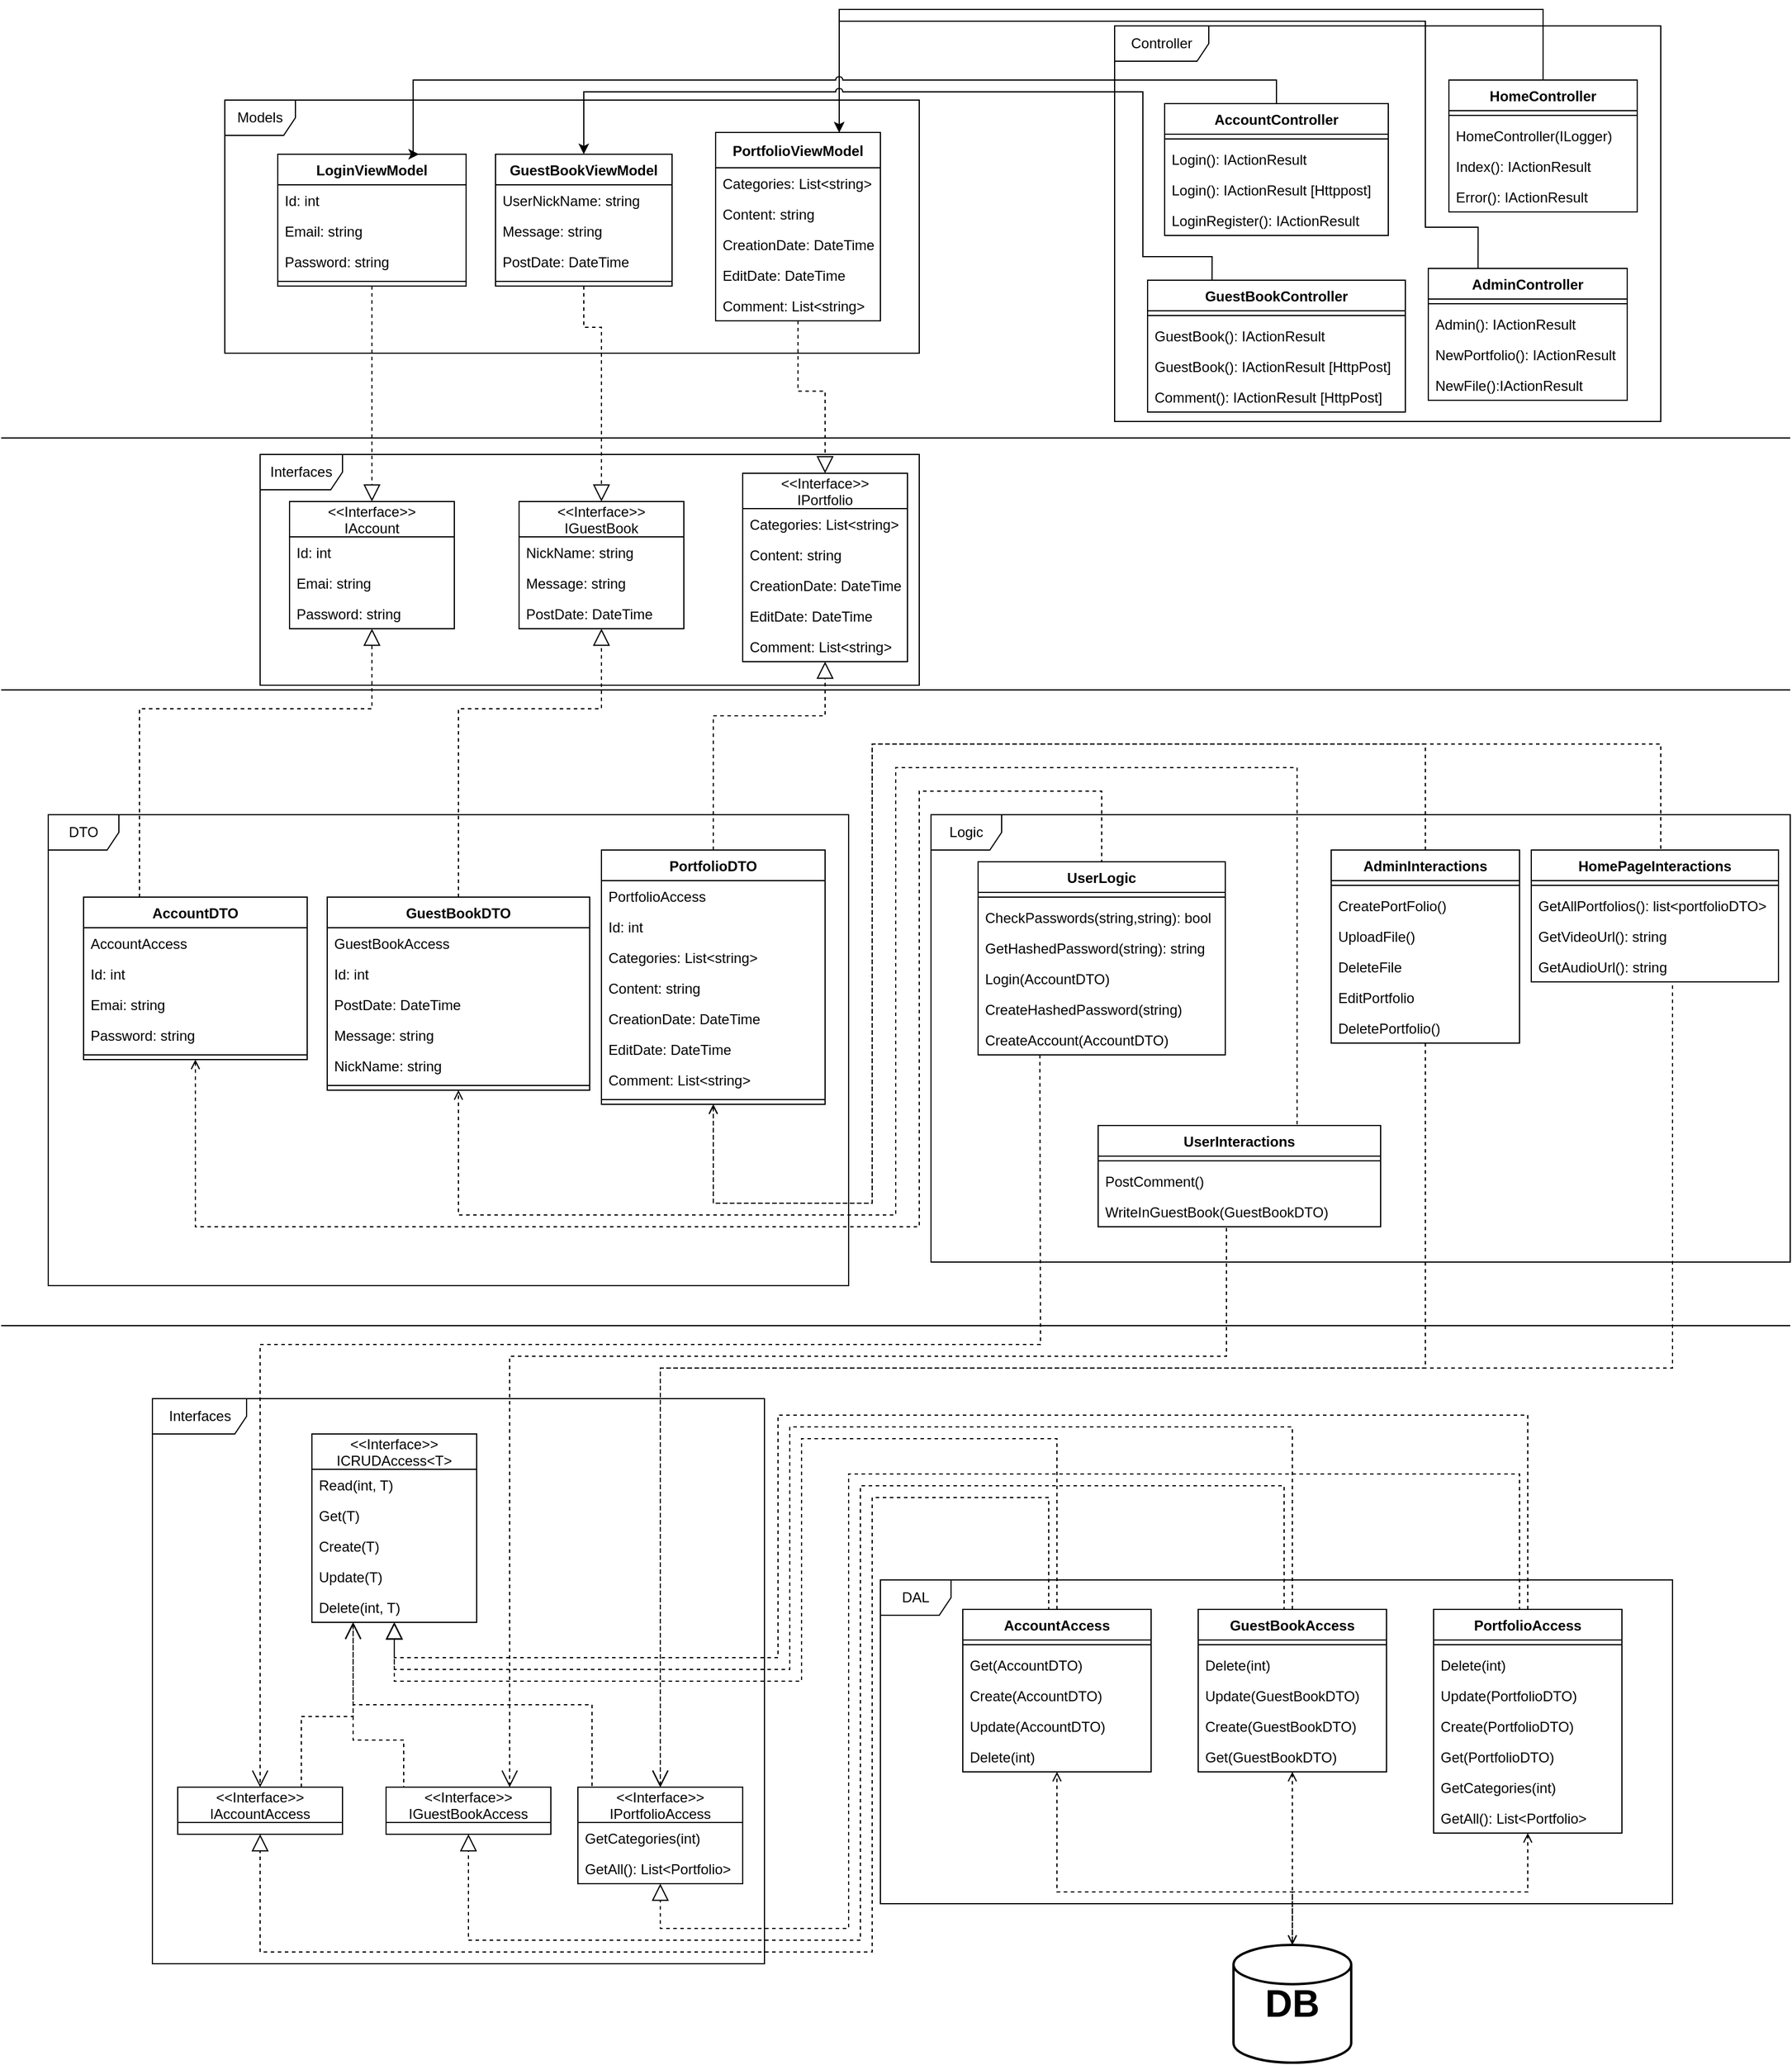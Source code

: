 <mxfile version="13.2.3" type="device"><diagram id="C5RBs43oDa-KdzZeNtuy" name="Page-1"><mxGraphModel dx="4124" dy="3413" grid="1" gridSize="10" guides="1" tooltips="1" connect="1" arrows="1" fold="1" page="1" pageScale="1" pageWidth="827" pageHeight="1169" math="0" shadow="0"><root><mxCell id="WIyWlLk6GJQsqaUBKTNV-0"/><mxCell id="WIyWlLk6GJQsqaUBKTNV-1" parent="WIyWlLk6GJQsqaUBKTNV-0"/><mxCell id="Myyt7EXYTTY8Nm93fjyt-36" value="Controller" style="shape=umlFrame;whiteSpace=wrap;html=1;width=80;height=30;" parent="WIyWlLk6GJQsqaUBKTNV-1" vertex="1"><mxGeometry x="1016" y="-1146" width="464" height="336" as="geometry"/></mxCell><mxCell id="dfKEZuAd5fM-EAVSxx9W-16" style="edgeStyle=orthogonalEdgeStyle;rounded=0;jumpStyle=none;jumpSize=6;orthogonalLoop=1;jettySize=auto;html=1;exitX=0.25;exitY=0;exitDx=0;exitDy=0;entryX=0.75;entryY=0;entryDx=0;entryDy=0;endArrow=open;endFill=0;endSize=6;" edge="1" parent="WIyWlLk6GJQsqaUBKTNV-1" source="dfKEZuAd5fM-EAVSxx9W-0" target="Myyt7EXYTTY8Nm93fjyt-273"><mxGeometry relative="1" as="geometry"><Array as="points"><mxPoint x="1325" y="-975"/><mxPoint x="1280" y="-975"/><mxPoint x="1280" y="-1150"/><mxPoint x="782" y="-1150"/></Array></mxGeometry></mxCell><mxCell id="Myyt7EXYTTY8Nm93fjyt-184" style="edgeStyle=orthogonalEdgeStyle;rounded=0;comic=0;jumpStyle=arc;orthogonalLoop=1;jettySize=auto;html=1;shadow=0;startArrow=none;startFill=0;endArrow=classic;endFill=1;strokeColor=#000000;jumpSize=6;endSize=6;entryX=0.75;entryY=0;entryDx=0;entryDy=0;exitX=0.5;exitY=0;exitDx=0;exitDy=0;" parent="WIyWlLk6GJQsqaUBKTNV-1" source="Myyt7EXYTTY8Nm93fjyt-41" target="Myyt7EXYTTY8Nm93fjyt-273" edge="1"><mxGeometry relative="1" as="geometry"><Array as="points"><mxPoint x="1380" y="-1160"/><mxPoint x="782" y="-1160"/></Array><mxPoint x="1490" y="-690" as="targetPoint"/></mxGeometry></mxCell><mxCell id="Myyt7EXYTTY8Nm93fjyt-188" value="Interfaces" style="shape=umlFrame;whiteSpace=wrap;html=1;width=70;height=30;" parent="WIyWlLk6GJQsqaUBKTNV-1" vertex="1"><mxGeometry x="290" y="-782" width="560" height="196" as="geometry"/></mxCell><mxCell id="Myyt7EXYTTY8Nm93fjyt-270" style="edgeStyle=orthogonalEdgeStyle;rounded=0;comic=0;jumpStyle=none;jumpSize=12;orthogonalLoop=1;jettySize=auto;html=1;exitX=0.5;exitY=0;exitDx=0;exitDy=0;shadow=0;dashed=1;startArrow=none;startFill=0;endArrow=block;endFill=0;endSize=12;strokeColor=#000000;entryX=0.5;entryY=1;entryDx=0;entryDy=0;" parent="WIyWlLk6GJQsqaUBKTNV-1" source="Myyt7EXYTTY8Nm93fjyt-161" target="Myyt7EXYTTY8Nm93fjyt-266" edge="1"><mxGeometry relative="1" as="geometry"><mxPoint x="800" y="-560" as="targetPoint"/><Array as="points"><mxPoint x="675" y="-560"/><mxPoint x="770" y="-560"/></Array></mxGeometry></mxCell><mxCell id="Myyt7EXYTTY8Nm93fjyt-189" value="Interfaces" style="shape=umlFrame;whiteSpace=wrap;html=1;width=80;height=30;" parent="WIyWlLk6GJQsqaUBKTNV-1" vertex="1"><mxGeometry x="198.5" y="20" width="520" height="480" as="geometry"/></mxCell><mxCell id="Myyt7EXYTTY8Nm93fjyt-214" style="edgeStyle=orthogonalEdgeStyle;rounded=0;comic=0;jumpStyle=none;orthogonalLoop=1;jettySize=auto;html=1;exitX=0.5;exitY=0;exitDx=0;exitDy=0;shadow=0;dashed=1;startArrow=none;startFill=0;endArrow=block;endFill=0;endSize=12;strokeColor=#000000;entryX=0.5;entryY=1;entryDx=0;entryDy=0;" parent="WIyWlLk6GJQsqaUBKTNV-1" source="Myyt7EXYTTY8Nm93fjyt-97" target="Myyt7EXYTTY8Nm93fjyt-200" edge="1"><mxGeometry relative="1" as="geometry"><mxPoint x="90" y="281" as="targetPoint"/><Array as="points"><mxPoint x="1160" y="199"/><mxPoint x="1160" y="94"/><mxPoint x="800" y="94"/><mxPoint x="800" y="480"/><mxPoint x="467" y="480"/></Array></mxGeometry></mxCell><mxCell id="Myyt7EXYTTY8Nm93fjyt-23" value="DAL" style="shape=umlFrame;whiteSpace=wrap;html=1;" parent="WIyWlLk6GJQsqaUBKTNV-1" vertex="1"><mxGeometry x="817" y="174" width="673" height="275" as="geometry"/></mxCell><mxCell id="Myyt7EXYTTY8Nm93fjyt-5" value="DTO" style="shape=umlFrame;whiteSpace=wrap;html=1;" parent="WIyWlLk6GJQsqaUBKTNV-1" vertex="1"><mxGeometry x="110" y="-476" width="680" height="400" as="geometry"/></mxCell><mxCell id="Myyt7EXYTTY8Nm93fjyt-118" value="" style="endArrow=block;dashed=1;endFill=0;endSize=12;html=1;shadow=0;exitX=0.5;exitY=0;exitDx=0;exitDy=0;entryX=0.5;entryY=1;entryDx=0;entryDy=0;rounded=0;edgeStyle=orthogonalEdgeStyle;" parent="WIyWlLk6GJQsqaUBKTNV-1" source="Myyt7EXYTTY8Nm93fjyt-108" target="Myyt7EXYTTY8Nm93fjyt-112" edge="1"><mxGeometry width="160" relative="1" as="geometry"><mxPoint x="542.5" y="-446" as="sourcePoint"/><mxPoint x="737.5" y="-398" as="targetPoint"/><Array as="points"><mxPoint x="459" y="-566"/><mxPoint x="580" y="-566"/></Array></mxGeometry></mxCell><mxCell id="Myyt7EXYTTY8Nm93fjyt-18" value="Logic" style="shape=umlFrame;whiteSpace=wrap;html=1;" parent="WIyWlLk6GJQsqaUBKTNV-1" vertex="1"><mxGeometry x="860" y="-476" width="730" height="380" as="geometry"/></mxCell><mxCell id="Myyt7EXYTTY8Nm93fjyt-62" value="" style="endArrow=none;endSize=12;dashed=1;html=1;exitX=0.5;exitY=1;exitDx=0;exitDy=0;edgeStyle=orthogonalEdgeStyle;entryX=0.5;entryY=0;entryDx=0;entryDy=0;rounded=0;endFill=0;jumpStyle=none;comic=0;shadow=0;startArrow=open;startFill=0;" parent="WIyWlLk6GJQsqaUBKTNV-1" source="Myyt7EXYTTY8Nm93fjyt-0" target="Myyt7EXYTTY8Nm93fjyt-14" edge="1"><mxGeometry width="160" relative="1" as="geometry"><mxPoint x="520" y="-666" as="sourcePoint"/><mxPoint x="680" y="-666" as="targetPoint"/><Array as="points"><mxPoint x="235" y="-126"/><mxPoint x="850" y="-126"/><mxPoint x="850" y="-496"/><mxPoint x="1005" y="-496"/></Array></mxGeometry></mxCell><mxCell id="Myyt7EXYTTY8Nm93fjyt-84" style="edgeStyle=orthogonalEdgeStyle;rounded=0;comic=0;jumpStyle=none;orthogonalLoop=1;jettySize=auto;html=1;exitX=0.75;exitY=0;exitDx=0;exitDy=0;shadow=0;dashed=1;endArrow=open;endFill=0;entryX=0.5;entryY=1;entryDx=0;entryDy=0;" parent="WIyWlLk6GJQsqaUBKTNV-1" source="Myyt7EXYTTY8Nm93fjyt-19" target="Myyt7EXYTTY8Nm93fjyt-108" edge="1"><mxGeometry relative="1" as="geometry"><mxPoint x="550" y="-496" as="targetPoint"/><Array as="points"><mxPoint x="1171" y="-516"/><mxPoint x="830" y="-516"/><mxPoint x="830" y="-136"/><mxPoint x="459" y="-136"/></Array></mxGeometry></mxCell><mxCell id="Myyt7EXYTTY8Nm93fjyt-64" value="" style="line;strokeWidth=1;fillColor=none;align=left;verticalAlign=middle;spacingTop=-1;spacingLeft=3;spacingRight=3;rotatable=0;labelPosition=right;points=[];portConstraint=eastwest;" parent="WIyWlLk6GJQsqaUBKTNV-1" vertex="1"><mxGeometry x="70" y="-800" width="1520" height="8" as="geometry"/></mxCell><mxCell id="Myyt7EXYTTY8Nm93fjyt-65" value="" style="line;strokeWidth=1;fillColor=none;align=left;verticalAlign=middle;spacingTop=-1;spacingLeft=3;spacingRight=3;rotatable=0;labelPosition=right;points=[];portConstraint=eastwest;" parent="WIyWlLk6GJQsqaUBKTNV-1" vertex="1"><mxGeometry x="70" y="-46" width="1520" height="8" as="geometry"/></mxCell><mxCell id="Myyt7EXYTTY8Nm93fjyt-75" style="edgeStyle=orthogonalEdgeStyle;rounded=0;orthogonalLoop=1;jettySize=auto;html=1;exitX=0.5;exitY=0;exitDx=0;exitDy=0;exitPerimeter=0;entryX=0.5;entryY=1;entryDx=0;entryDy=0;dashed=1;endArrow=open;endFill=0;startArrow=open;startFill=0;" parent="WIyWlLk6GJQsqaUBKTNV-1" source="Myyt7EXYTTY8Nm93fjyt-66" target="Myyt7EXYTTY8Nm93fjyt-28" edge="1"><mxGeometry relative="1" as="geometry"><Array as="points"><mxPoint x="1167" y="439"/><mxPoint x="967" y="439"/></Array></mxGeometry></mxCell><mxCell id="Myyt7EXYTTY8Nm93fjyt-101" style="edgeStyle=orthogonalEdgeStyle;rounded=0;comic=0;jumpStyle=none;orthogonalLoop=1;jettySize=auto;html=1;exitX=0.5;exitY=0;exitDx=0;exitDy=0;exitPerimeter=0;entryX=0.5;entryY=1;entryDx=0;entryDy=0;shadow=0;dashed=1;endArrow=open;endFill=0;startArrow=open;startFill=0;" parent="WIyWlLk6GJQsqaUBKTNV-1" source="Myyt7EXYTTY8Nm93fjyt-66" target="Myyt7EXYTTY8Nm93fjyt-97" edge="1"><mxGeometry relative="1" as="geometry"><Array as="points"><mxPoint x="1167" y="504"/><mxPoint x="1167" y="504"/></Array></mxGeometry></mxCell><mxCell id="Myyt7EXYTTY8Nm93fjyt-66" value="&lt;b&gt;&lt;font style=&quot;font-size: 32px&quot;&gt;DB&lt;/font&gt;&lt;/b&gt;" style="strokeWidth=2;html=1;shape=mxgraph.flowchart.database;whiteSpace=wrap;" parent="WIyWlLk6GJQsqaUBKTNV-1" vertex="1"><mxGeometry x="1117" y="484" width="100" height="100" as="geometry"/></mxCell><mxCell id="Myyt7EXYTTY8Nm93fjyt-67" value="Models" style="shape=umlFrame;whiteSpace=wrap;html=1;" parent="WIyWlLk6GJQsqaUBKTNV-1" vertex="1"><mxGeometry x="260" y="-1083" width="590" height="215" as="geometry"/></mxCell><mxCell id="Myyt7EXYTTY8Nm93fjyt-93" value="" style="endArrow=block;dashed=1;endFill=0;endSize=12;html=1;shadow=0;entryX=0.5;entryY=0;entryDx=0;entryDy=0;exitX=0.5;exitY=1;exitDx=0;exitDy=0;edgeStyle=orthogonalEdgeStyle;rounded=0;" parent="WIyWlLk6GJQsqaUBKTNV-1" source="Myyt7EXYTTY8Nm93fjyt-68" target="Myyt7EXYTTY8Nm93fjyt-89" edge="1"><mxGeometry width="160" relative="1" as="geometry"><mxPoint x="80" y="-866" as="sourcePoint"/><mxPoint x="260" y="-866" as="targetPoint"/></mxGeometry></mxCell><mxCell id="Myyt7EXYTTY8Nm93fjyt-94" value="" style="endArrow=block;dashed=1;endFill=0;endSize=12;html=1;shadow=0;exitX=0.25;exitY=0;exitDx=0;exitDy=0;entryX=0.5;entryY=1;entryDx=0;entryDy=0;rounded=0;edgeStyle=orthogonalEdgeStyle;" parent="WIyWlLk6GJQsqaUBKTNV-1" source="Myyt7EXYTTY8Nm93fjyt-0" target="Myyt7EXYTTY8Nm93fjyt-89" edge="1"><mxGeometry width="160" relative="1" as="geometry"><mxPoint x="110" y="-281" as="sourcePoint"/><mxPoint x="140" y="-726" as="targetPoint"/><Array as="points"><mxPoint x="188" y="-566"/><mxPoint x="385" y="-566"/></Array></mxGeometry></mxCell><mxCell id="Myyt7EXYTTY8Nm93fjyt-160" value="" style="edgeStyle=orthogonalEdgeStyle;rounded=0;comic=0;jumpStyle=arc;orthogonalLoop=1;jettySize=auto;html=1;shadow=0;dashed=1;startArrow=none;startFill=0;endArrow=open;endFill=0;strokeColor=#000000;entryX=0.5;entryY=0;entryDx=0;entryDy=0;exitX=0.5;exitY=1;exitDx=0;exitDy=0;endSize=12;" parent="WIyWlLk6GJQsqaUBKTNV-1" source="Myyt7EXYTTY8Nm93fjyt-6" target="Myyt7EXYTTY8Nm93fjyt-196" edge="1"><mxGeometry relative="1" as="geometry"><mxPoint x="1480" y="-330" as="targetPoint"/><Array as="points"><mxPoint x="1280" y="-6"/><mxPoint x="630" y="-6"/></Array></mxGeometry></mxCell><mxCell id="Myyt7EXYTTY8Nm93fjyt-117" value="" style="endArrow=block;dashed=1;endFill=0;endSize=12;html=1;shadow=0;exitX=0.5;exitY=1;exitDx=0;exitDy=0;entryX=0.5;entryY=0;entryDx=0;entryDy=0;rounded=0;edgeStyle=orthogonalEdgeStyle;" parent="WIyWlLk6GJQsqaUBKTNV-1" source="Myyt7EXYTTY8Nm93fjyt-78" target="Myyt7EXYTTY8Nm93fjyt-112" edge="1"><mxGeometry width="160" relative="1" as="geometry"><mxPoint x="730" y="-1036" as="sourcePoint"/><mxPoint x="890" y="-1036" as="targetPoint"/><Array as="points"><mxPoint x="565" y="-890"/><mxPoint x="580" y="-890"/></Array></mxGeometry></mxCell><mxCell id="Myyt7EXYTTY8Nm93fjyt-121" value="" style="endArrow=open;endSize=12;dashed=1;html=1;shadow=0;entryX=0.5;entryY=0;entryDx=0;entryDy=0;strokeColor=#000000;rounded=0;edgeStyle=orthogonalEdgeStyle;exitX=0.25;exitY=1;exitDx=0;exitDy=0;" parent="WIyWlLk6GJQsqaUBKTNV-1" source="Myyt7EXYTTY8Nm93fjyt-14" target="Myyt7EXYTTY8Nm93fjyt-191" edge="1"><mxGeometry width="160" relative="1" as="geometry"><mxPoint x="740" y="-496.667" as="sourcePoint"/><mxPoint x="1280" y="-116" as="targetPoint"/><Array as="points"><mxPoint x="953" y="-260"/><mxPoint x="953" y="-260"/><mxPoint x="953" y="-26"/><mxPoint x="290" y="-26"/></Array></mxGeometry></mxCell><mxCell id="Myyt7EXYTTY8Nm93fjyt-122" value="" style="endArrow=open;endSize=12;dashed=1;html=1;shadow=0;entryX=0.75;entryY=0;entryDx=0;entryDy=0;strokeColor=#000000;rounded=0;edgeStyle=orthogonalEdgeStyle;exitX=0.5;exitY=1;exitDx=0;exitDy=0;" parent="WIyWlLk6GJQsqaUBKTNV-1" source="Myyt7EXYTTY8Nm93fjyt-19" target="Myyt7EXYTTY8Nm93fjyt-200" edge="1"><mxGeometry width="160" relative="1" as="geometry"><mxPoint x="1015" y="-262" as="sourcePoint"/><mxPoint x="570" y="-35" as="targetPoint"/><Array as="points"><mxPoint x="1111" y="-16"/><mxPoint x="502" y="-16"/></Array></mxGeometry></mxCell><mxCell id="Myyt7EXYTTY8Nm93fjyt-152" style="edgeStyle=orthogonalEdgeStyle;rounded=0;comic=0;jumpStyle=none;orthogonalLoop=1;jettySize=auto;html=1;exitX=0.5;exitY=0;exitDx=0;exitDy=0;exitPerimeter=0;shadow=0;dashed=1;endArrow=open;endFill=0;startArrow=open;startFill=0;entryX=0.5;entryY=1;entryDx=0;entryDy=0;" parent="WIyWlLk6GJQsqaUBKTNV-1" source="Myyt7EXYTTY8Nm93fjyt-66" target="Myyt7EXYTTY8Nm93fjyt-145" edge="1"><mxGeometry relative="1" as="geometry"><mxPoint x="1387" y="590" as="sourcePoint"/><mxPoint x="1377" y="464" as="targetPoint"/><Array as="points"><mxPoint x="1167" y="439"/><mxPoint x="1367" y="439"/></Array></mxGeometry></mxCell><mxCell id="Myyt7EXYTTY8Nm93fjyt-171" style="edgeStyle=orthogonalEdgeStyle;rounded=0;comic=0;jumpStyle=arc;orthogonalLoop=1;jettySize=auto;html=1;exitX=0.5;exitY=0;exitDx=0;exitDy=0;shadow=0;dashed=1;startArrow=none;startFill=0;endArrow=open;endFill=0;strokeColor=#000000;entryX=0.5;entryY=1;entryDx=0;entryDy=0;" parent="WIyWlLk6GJQsqaUBKTNV-1" source="Myyt7EXYTTY8Nm93fjyt-6" target="Myyt7EXYTTY8Nm93fjyt-161" edge="1"><mxGeometry relative="1" as="geometry"><mxPoint x="823.103" y="-146" as="targetPoint"/><Array as="points"><mxPoint x="1280" y="-536"/><mxPoint x="810" y="-536"/><mxPoint x="810" y="-146"/><mxPoint x="675" y="-146"/></Array></mxGeometry></mxCell><mxCell id="Myyt7EXYTTY8Nm93fjyt-186" style="edgeStyle=orthogonalEdgeStyle;rounded=0;comic=0;jumpStyle=none;orthogonalLoop=1;jettySize=auto;html=1;exitX=0.5;exitY=1;exitDx=0;exitDy=0;entryX=0.5;entryY=0;entryDx=0;entryDy=0;shadow=0;startArrow=none;startFill=0;endArrow=open;endFill=0;endSize=12;strokeColor=#000000;dashed=1;" parent="WIyWlLk6GJQsqaUBKTNV-1" source="Myyt7EXYTTY8Nm93fjyt-177" target="Myyt7EXYTTY8Nm93fjyt-196" edge="1"><mxGeometry relative="1" as="geometry"><Array as="points"><mxPoint x="1490" y="-334"/><mxPoint x="1490" y="-6"/><mxPoint x="630" y="-6"/></Array></mxGeometry></mxCell><mxCell id="Myyt7EXYTTY8Nm93fjyt-187" value="" style="line;strokeWidth=1;fillColor=none;align=left;verticalAlign=middle;spacingTop=-1;spacingLeft=3;spacingRight=3;rotatable=0;labelPosition=right;points=[];portConstraint=eastwest;" parent="WIyWlLk6GJQsqaUBKTNV-1" vertex="1"><mxGeometry x="70" y="-586" width="1520" height="8" as="geometry"/></mxCell><mxCell id="Myyt7EXYTTY8Nm93fjyt-252" style="edgeStyle=orthogonalEdgeStyle;rounded=0;comic=0;jumpStyle=none;orthogonalLoop=1;jettySize=auto;html=1;exitX=0.5;exitY=0;exitDx=0;exitDy=0;entryX=0.5;entryY=1;entryDx=0;entryDy=0;shadow=0;dashed=1;startArrow=none;startFill=0;endArrow=block;endFill=0;endSize=12;strokeColor=#000000;" parent="WIyWlLk6GJQsqaUBKTNV-1" source="Myyt7EXYTTY8Nm93fjyt-97" target="Myyt7EXYTTY8Nm93fjyt-241" edge="1"><mxGeometry relative="1" as="geometry"><Array as="points"><mxPoint x="1167" y="44"/><mxPoint x="740" y="44"/><mxPoint x="740" y="250"/><mxPoint x="404" y="250"/></Array></mxGeometry></mxCell><mxCell id="Myyt7EXYTTY8Nm93fjyt-215" style="edgeStyle=orthogonalEdgeStyle;rounded=0;comic=0;jumpStyle=none;orthogonalLoop=1;jettySize=auto;html=1;exitX=0.5;exitY=0;exitDx=0;exitDy=0;shadow=0;dashed=1;startArrow=none;startFill=0;endArrow=block;endFill=0;endSize=12;strokeColor=#000000;entryX=0.5;entryY=1;entryDx=0;entryDy=0;" parent="WIyWlLk6GJQsqaUBKTNV-1" source="Myyt7EXYTTY8Nm93fjyt-145" target="Myyt7EXYTTY8Nm93fjyt-196" edge="1"><mxGeometry relative="1" as="geometry"><mxPoint x="90" y="244" as="targetPoint"/><Array as="points"><mxPoint x="1360" y="199"/><mxPoint x="1360" y="84"/><mxPoint x="790" y="84"/><mxPoint x="790" y="470"/><mxPoint x="630" y="470"/></Array></mxGeometry></mxCell><mxCell id="Myyt7EXYTTY8Nm93fjyt-251" style="edgeStyle=orthogonalEdgeStyle;rounded=0;comic=0;jumpStyle=none;orthogonalLoop=1;jettySize=auto;html=1;exitX=0.5;exitY=0;exitDx=0;exitDy=0;shadow=0;dashed=1;startArrow=none;startFill=0;endArrow=block;endFill=0;endSize=12;strokeColor=#000000;entryX=0.5;entryY=1;entryDx=0;entryDy=0;" parent="WIyWlLk6GJQsqaUBKTNV-1" source="Myyt7EXYTTY8Nm93fjyt-145" target="Myyt7EXYTTY8Nm93fjyt-241" edge="1"><mxGeometry relative="1" as="geometry"><Array as="points"><mxPoint x="1367" y="34"/><mxPoint x="730" y="34"/><mxPoint x="730" y="240"/><mxPoint x="404" y="240"/></Array></mxGeometry></mxCell><mxCell id="Myyt7EXYTTY8Nm93fjyt-253" style="edgeStyle=orthogonalEdgeStyle;rounded=0;comic=0;jumpStyle=none;orthogonalLoop=1;jettySize=auto;html=1;exitX=0.5;exitY=0;exitDx=0;exitDy=0;shadow=0;dashed=1;startArrow=none;startFill=0;endArrow=block;endFill=0;endSize=12;strokeColor=#000000;entryX=0.5;entryY=1;entryDx=0;entryDy=0;" parent="WIyWlLk6GJQsqaUBKTNV-1" source="Myyt7EXYTTY8Nm93fjyt-28" target="Myyt7EXYTTY8Nm93fjyt-241" edge="1"><mxGeometry relative="1" as="geometry"><Array as="points"><mxPoint x="967" y="54"/><mxPoint x="750" y="54"/><mxPoint x="750" y="260"/><mxPoint x="404" y="260"/></Array></mxGeometry></mxCell><mxCell id="Myyt7EXYTTY8Nm93fjyt-206" value="" style="endArrow=block;dashed=1;endFill=0;endSize=12;html=1;shadow=0;strokeColor=#000000;exitX=0.5;exitY=0;exitDx=0;exitDy=0;rounded=0;edgeStyle=orthogonalEdgeStyle;entryX=0.5;entryY=1;entryDx=0;entryDy=0;" parent="WIyWlLk6GJQsqaUBKTNV-1" source="Myyt7EXYTTY8Nm93fjyt-28" target="Myyt7EXYTTY8Nm93fjyt-191" edge="1"><mxGeometry width="160" relative="1" as="geometry"><mxPoint x="560" y="364" as="sourcePoint"/><mxPoint x="60" y="324" as="targetPoint"/><Array as="points"><mxPoint x="960" y="199"/><mxPoint x="960" y="104"/><mxPoint x="810" y="104"/><mxPoint x="810" y="490"/><mxPoint x="290" y="490"/></Array></mxGeometry></mxCell><mxCell id="Myyt7EXYTTY8Nm93fjyt-247" value="" style="endArrow=open;endSize=12;dashed=1;html=1;shadow=0;strokeColor=#000000;exitX=0.75;exitY=0;exitDx=0;exitDy=0;rounded=0;edgeStyle=orthogonalEdgeStyle;entryX=0.25;entryY=1;entryDx=0;entryDy=0;" parent="WIyWlLk6GJQsqaUBKTNV-1" source="Myyt7EXYTTY8Nm93fjyt-191" target="Myyt7EXYTTY8Nm93fjyt-241" edge="1"><mxGeometry width="160" relative="1" as="geometry"><mxPoint x="190" y="390" as="sourcePoint"/><mxPoint x="300" y="661.379" as="targetPoint"/><Array as="points"><mxPoint x="325" y="290"/><mxPoint x="369" y="290"/></Array></mxGeometry></mxCell><mxCell id="Myyt7EXYTTY8Nm93fjyt-249" value="" style="endArrow=open;endSize=12;dashed=1;html=1;shadow=0;strokeColor=#000000;exitX=0.25;exitY=0;exitDx=0;exitDy=0;rounded=0;edgeStyle=orthogonalEdgeStyle;entryX=0.25;entryY=1;entryDx=0;entryDy=0;" parent="WIyWlLk6GJQsqaUBKTNV-1" source="Myyt7EXYTTY8Nm93fjyt-200" target="Myyt7EXYTTY8Nm93fjyt-241" edge="1"><mxGeometry width="160" relative="1" as="geometry"><mxPoint x="335" y="225" as="sourcePoint"/><mxPoint x="390" y="650" as="targetPoint"/><Array as="points"><mxPoint x="412" y="350"/><mxPoint x="412" y="310"/><mxPoint x="369" y="310"/></Array></mxGeometry></mxCell><mxCell id="Myyt7EXYTTY8Nm93fjyt-250" value="" style="endArrow=open;endSize=12;dashed=1;html=1;shadow=0;strokeColor=#000000;rounded=0;edgeStyle=orthogonalEdgeStyle;exitX=0.25;exitY=0;exitDx=0;exitDy=0;jumpStyle=none;entryX=0.25;entryY=1;entryDx=0;entryDy=0;" parent="WIyWlLk6GJQsqaUBKTNV-1" source="Myyt7EXYTTY8Nm93fjyt-196" target="Myyt7EXYTTY8Nm93fjyt-241" edge="1"><mxGeometry width="160" relative="1" as="geometry"><mxPoint x="422" y="225" as="sourcePoint"/><mxPoint x="550" y="670" as="targetPoint"/><Array as="points"><mxPoint x="572" y="350"/><mxPoint x="572" y="280"/><mxPoint x="369" y="280"/></Array></mxGeometry></mxCell><mxCell id="Myyt7EXYTTY8Nm93fjyt-0" value="AccountDTO&#10;" style="swimlane;fontStyle=1;align=center;verticalAlign=top;childLayout=stackLayout;horizontal=1;startSize=26;horizontalStack=0;resizeParent=1;resizeParentMax=0;resizeLast=0;collapsible=1;marginBottom=0;" parent="WIyWlLk6GJQsqaUBKTNV-1" vertex="1"><mxGeometry x="140" y="-406" width="190" height="138" as="geometry"><mxRectangle x="150" y="-710" width="80" height="26" as="alternateBounds"/></mxGeometry></mxCell><mxCell id="Myyt7EXYTTY8Nm93fjyt-1" value="AccountAccess" style="text;strokeColor=none;fillColor=none;align=left;verticalAlign=top;spacingLeft=4;spacingRight=4;overflow=hidden;rotatable=0;points=[[0,0.5],[1,0.5]];portConstraint=eastwest;" parent="Myyt7EXYTTY8Nm93fjyt-0" vertex="1"><mxGeometry y="26" width="190" height="26" as="geometry"/></mxCell><mxCell id="Myyt7EXYTTY8Nm93fjyt-123" value="Id: int" style="text;strokeColor=none;fillColor=none;align=left;verticalAlign=top;spacingLeft=4;spacingRight=4;overflow=hidden;rotatable=0;points=[[0,0.5],[1,0.5]];portConstraint=eastwest;" parent="Myyt7EXYTTY8Nm93fjyt-0" vertex="1"><mxGeometry y="52" width="190" height="26" as="geometry"/></mxCell><mxCell id="Myyt7EXYTTY8Nm93fjyt-124" value="Emai: string" style="text;strokeColor=none;fillColor=none;align=left;verticalAlign=top;spacingLeft=4;spacingRight=4;overflow=hidden;rotatable=0;points=[[0,0.5],[1,0.5]];portConstraint=eastwest;" parent="Myyt7EXYTTY8Nm93fjyt-0" vertex="1"><mxGeometry y="78" width="190" height="26" as="geometry"/></mxCell><mxCell id="Myyt7EXYTTY8Nm93fjyt-125" value="Password: string" style="text;strokeColor=none;fillColor=none;align=left;verticalAlign=top;spacingLeft=4;spacingRight=4;overflow=hidden;rotatable=0;points=[[0,0.5],[1,0.5]];portConstraint=eastwest;" parent="Myyt7EXYTTY8Nm93fjyt-0" vertex="1"><mxGeometry y="104" width="190" height="26" as="geometry"/></mxCell><mxCell id="Myyt7EXYTTY8Nm93fjyt-2" value="" style="line;strokeWidth=1;fillColor=none;align=left;verticalAlign=middle;spacingTop=-1;spacingLeft=3;spacingRight=3;rotatable=0;labelPosition=right;points=[];portConstraint=eastwest;" parent="Myyt7EXYTTY8Nm93fjyt-0" vertex="1"><mxGeometry y="130" width="190" height="8" as="geometry"/></mxCell><mxCell id="Myyt7EXYTTY8Nm93fjyt-108" value="GuestBookDTO" style="swimlane;fontStyle=1;align=center;verticalAlign=top;childLayout=stackLayout;horizontal=1;startSize=26;horizontalStack=0;resizeParent=1;resizeParentMax=0;resizeLast=0;collapsible=1;marginBottom=0;" parent="WIyWlLk6GJQsqaUBKTNV-1" vertex="1"><mxGeometry x="347" y="-406" width="223" height="164" as="geometry"><mxRectangle x="357" y="-666" width="80" height="26" as="alternateBounds"/></mxGeometry></mxCell><mxCell id="Myyt7EXYTTY8Nm93fjyt-109" value="GuestBookAccess" style="text;strokeColor=none;fillColor=none;align=left;verticalAlign=top;spacingLeft=4;spacingRight=4;overflow=hidden;rotatable=0;points=[[0,0.5],[1,0.5]];portConstraint=eastwest;" parent="Myyt7EXYTTY8Nm93fjyt-108" vertex="1"><mxGeometry y="26" width="223" height="26" as="geometry"/></mxCell><mxCell id="Myyt7EXYTTY8Nm93fjyt-207" value="Id: int" style="text;strokeColor=none;fillColor=none;align=left;verticalAlign=top;spacingLeft=4;spacingRight=4;overflow=hidden;rotatable=0;points=[[0,0.5],[1,0.5]];portConstraint=eastwest;" parent="Myyt7EXYTTY8Nm93fjyt-108" vertex="1"><mxGeometry y="52" width="223" height="26" as="geometry"/></mxCell><mxCell id="Myyt7EXYTTY8Nm93fjyt-128" value="PostDate: DateTime" style="text;strokeColor=none;fillColor=none;align=left;verticalAlign=top;spacingLeft=4;spacingRight=4;overflow=hidden;rotatable=0;points=[[0,0.5],[1,0.5]];portConstraint=eastwest;" parent="Myyt7EXYTTY8Nm93fjyt-108" vertex="1"><mxGeometry y="78" width="223" height="26" as="geometry"/></mxCell><mxCell id="Myyt7EXYTTY8Nm93fjyt-127" value="Message: string" style="text;strokeColor=none;fillColor=none;align=left;verticalAlign=top;spacingLeft=4;spacingRight=4;overflow=hidden;rotatable=0;points=[[0,0.5],[1,0.5]];portConstraint=eastwest;" parent="Myyt7EXYTTY8Nm93fjyt-108" vertex="1"><mxGeometry y="104" width="223" height="26" as="geometry"/></mxCell><mxCell id="Myyt7EXYTTY8Nm93fjyt-126" value="NickName: string" style="text;strokeColor=none;fillColor=none;align=left;verticalAlign=top;spacingLeft=4;spacingRight=4;overflow=hidden;rotatable=0;points=[[0,0.5],[1,0.5]];portConstraint=eastwest;" parent="Myyt7EXYTTY8Nm93fjyt-108" vertex="1"><mxGeometry y="130" width="223" height="26" as="geometry"/></mxCell><mxCell id="Myyt7EXYTTY8Nm93fjyt-110" value="" style="line;strokeWidth=1;fillColor=none;align=left;verticalAlign=middle;spacingTop=-1;spacingLeft=3;spacingRight=3;rotatable=0;labelPosition=right;points=[];portConstraint=eastwest;" parent="Myyt7EXYTTY8Nm93fjyt-108" vertex="1"><mxGeometry y="156" width="223" height="8" as="geometry"/></mxCell><mxCell id="Myyt7EXYTTY8Nm93fjyt-14" value="UserLogic" style="swimlane;fontStyle=1;align=center;verticalAlign=top;childLayout=stackLayout;horizontal=1;startSize=26;horizontalStack=0;resizeParent=1;resizeParentMax=0;resizeLast=0;collapsible=1;marginBottom=0;" parent="WIyWlLk6GJQsqaUBKTNV-1" vertex="1"><mxGeometry x="900" y="-436" width="210" height="164" as="geometry"><mxRectangle x="900" y="-436" width="90" height="26" as="alternateBounds"/></mxGeometry></mxCell><mxCell id="Myyt7EXYTTY8Nm93fjyt-16" value="" style="line;strokeWidth=1;fillColor=none;align=left;verticalAlign=middle;spacingTop=-1;spacingLeft=3;spacingRight=3;rotatable=0;labelPosition=right;points=[];portConstraint=eastwest;" parent="Myyt7EXYTTY8Nm93fjyt-14" vertex="1"><mxGeometry y="26" width="210" height="8" as="geometry"/></mxCell><mxCell id="Myyt7EXYTTY8Nm93fjyt-17" value="CheckPasswords(string,string): bool" style="text;strokeColor=none;fillColor=none;align=left;verticalAlign=top;spacingLeft=4;spacingRight=4;overflow=hidden;rotatable=0;points=[[0,0.5],[1,0.5]];portConstraint=eastwest;" parent="Myyt7EXYTTY8Nm93fjyt-14" vertex="1"><mxGeometry y="34" width="210" height="26" as="geometry"/></mxCell><mxCell id="Myyt7EXYTTY8Nm93fjyt-55" value="GetHashedPassword(string): string" style="text;strokeColor=none;fillColor=none;align=left;verticalAlign=top;spacingLeft=4;spacingRight=4;overflow=hidden;rotatable=0;points=[[0,0.5],[1,0.5]];portConstraint=eastwest;" parent="Myyt7EXYTTY8Nm93fjyt-14" vertex="1"><mxGeometry y="60" width="210" height="26" as="geometry"/></mxCell><mxCell id="Myyt7EXYTTY8Nm93fjyt-45" value="Login(AccountDTO)" style="text;strokeColor=none;fillColor=none;align=left;verticalAlign=top;spacingLeft=4;spacingRight=4;overflow=hidden;rotatable=0;points=[[0,0.5],[1,0.5]];portConstraint=eastwest;" parent="Myyt7EXYTTY8Nm93fjyt-14" vertex="1"><mxGeometry y="86" width="210" height="26" as="geometry"/></mxCell><mxCell id="Myyt7EXYTTY8Nm93fjyt-47" value="CreateHashedPassword(string)" style="text;strokeColor=none;fillColor=none;align=left;verticalAlign=top;spacingLeft=4;spacingRight=4;overflow=hidden;rotatable=0;points=[[0,0.5],[1,0.5]];portConstraint=eastwest;" parent="Myyt7EXYTTY8Nm93fjyt-14" vertex="1"><mxGeometry y="112" width="210" height="26" as="geometry"/></mxCell><mxCell id="Myyt7EXYTTY8Nm93fjyt-46" value="CreateAccount(AccountDTO)" style="text;strokeColor=none;fillColor=none;align=left;verticalAlign=top;spacingLeft=4;spacingRight=4;overflow=hidden;rotatable=0;points=[[0,0.5],[1,0.5]];portConstraint=eastwest;" parent="Myyt7EXYTTY8Nm93fjyt-14" vertex="1"><mxGeometry y="138" width="210" height="26" as="geometry"/></mxCell><mxCell id="Myyt7EXYTTY8Nm93fjyt-6" value="AdminInteractions" style="swimlane;fontStyle=1;align=center;verticalAlign=top;childLayout=stackLayout;horizontal=1;startSize=26;horizontalStack=0;resizeParent=1;resizeParentMax=0;resizeLast=0;collapsible=1;marginBottom=0;" parent="WIyWlLk6GJQsqaUBKTNV-1" vertex="1"><mxGeometry x="1200" y="-446" width="160" height="164" as="geometry"><mxRectangle x="1210" y="-750" width="140" height="26" as="alternateBounds"/></mxGeometry></mxCell><mxCell id="Myyt7EXYTTY8Nm93fjyt-8" value="" style="line;strokeWidth=1;fillColor=none;align=left;verticalAlign=middle;spacingTop=-1;spacingLeft=3;spacingRight=3;rotatable=0;labelPosition=right;points=[];portConstraint=eastwest;" parent="Myyt7EXYTTY8Nm93fjyt-6" vertex="1"><mxGeometry y="26" width="160" height="8" as="geometry"/></mxCell><mxCell id="Myyt7EXYTTY8Nm93fjyt-9" value="CreatePortFolio()" style="text;strokeColor=none;fillColor=none;align=left;verticalAlign=top;spacingLeft=4;spacingRight=4;overflow=hidden;rotatable=0;points=[[0,0.5],[1,0.5]];portConstraint=eastwest;" parent="Myyt7EXYTTY8Nm93fjyt-6" vertex="1"><mxGeometry y="34" width="160" height="26" as="geometry"/></mxCell><mxCell id="Myyt7EXYTTY8Nm93fjyt-49" value="UploadFile()" style="text;strokeColor=none;fillColor=none;align=left;verticalAlign=top;spacingLeft=4;spacingRight=4;overflow=hidden;rotatable=0;points=[[0,0.5],[1,0.5]];portConstraint=eastwest;" parent="Myyt7EXYTTY8Nm93fjyt-6" vertex="1"><mxGeometry y="60" width="160" height="26" as="geometry"/></mxCell><mxCell id="Myyt7EXYTTY8Nm93fjyt-50" value="DeleteFile" style="text;strokeColor=none;fillColor=none;align=left;verticalAlign=top;spacingLeft=4;spacingRight=4;overflow=hidden;rotatable=0;points=[[0,0.5],[1,0.5]];portConstraint=eastwest;" parent="Myyt7EXYTTY8Nm93fjyt-6" vertex="1"><mxGeometry y="86" width="160" height="26" as="geometry"/></mxCell><mxCell id="Myyt7EXYTTY8Nm93fjyt-51" value="EditPortfolio" style="text;strokeColor=none;fillColor=none;align=left;verticalAlign=top;spacingLeft=4;spacingRight=4;overflow=hidden;rotatable=0;points=[[0,0.5],[1,0.5]];portConstraint=eastwest;" parent="Myyt7EXYTTY8Nm93fjyt-6" vertex="1"><mxGeometry y="112" width="160" height="26" as="geometry"/></mxCell><mxCell id="Myyt7EXYTTY8Nm93fjyt-52" value="DeletePortfolio()" style="text;strokeColor=none;fillColor=none;align=left;verticalAlign=top;spacingLeft=4;spacingRight=4;overflow=hidden;rotatable=0;points=[[0,0.5],[1,0.5]];portConstraint=eastwest;" parent="Myyt7EXYTTY8Nm93fjyt-6" vertex="1"><mxGeometry y="138" width="160" height="26" as="geometry"/></mxCell><mxCell id="Myyt7EXYTTY8Nm93fjyt-161" value="PortfolioDTO" style="swimlane;fontStyle=1;align=center;verticalAlign=top;childLayout=stackLayout;horizontal=1;startSize=26;horizontalStack=0;resizeParent=1;resizeParentMax=0;resizeLast=0;collapsible=1;marginBottom=0;" parent="WIyWlLk6GJQsqaUBKTNV-1" vertex="1"><mxGeometry x="580" y="-446" width="190" height="216" as="geometry"><mxRectangle x="590" y="-680" width="80" height="26" as="alternateBounds"/></mxGeometry></mxCell><mxCell id="Myyt7EXYTTY8Nm93fjyt-162" value="PortfolioAccess" style="text;strokeColor=none;fillColor=none;align=left;verticalAlign=top;spacingLeft=4;spacingRight=4;overflow=hidden;rotatable=0;points=[[0,0.5],[1,0.5]];portConstraint=eastwest;" parent="Myyt7EXYTTY8Nm93fjyt-161" vertex="1"><mxGeometry y="26" width="190" height="26" as="geometry"/></mxCell><mxCell id="Myyt7EXYTTY8Nm93fjyt-163" value="Id: int" style="text;strokeColor=none;fillColor=none;align=left;verticalAlign=top;spacingLeft=4;spacingRight=4;overflow=hidden;rotatable=0;points=[[0,0.5],[1,0.5]];portConstraint=eastwest;" parent="Myyt7EXYTTY8Nm93fjyt-161" vertex="1"><mxGeometry y="52" width="190" height="26" as="geometry"/></mxCell><mxCell id="Myyt7EXYTTY8Nm93fjyt-164" value="Categories: List&lt;string&gt;" style="text;strokeColor=none;fillColor=none;align=left;verticalAlign=top;spacingLeft=4;spacingRight=4;overflow=hidden;rotatable=0;points=[[0,0.5],[1,0.5]];portConstraint=eastwest;" parent="Myyt7EXYTTY8Nm93fjyt-161" vertex="1"><mxGeometry y="78" width="190" height="26" as="geometry"/></mxCell><mxCell id="Myyt7EXYTTY8Nm93fjyt-165" value="Content: string" style="text;strokeColor=none;fillColor=none;align=left;verticalAlign=top;spacingLeft=4;spacingRight=4;overflow=hidden;rotatable=0;points=[[0,0.5],[1,0.5]];portConstraint=eastwest;" parent="Myyt7EXYTTY8Nm93fjyt-161" vertex="1"><mxGeometry y="104" width="190" height="26" as="geometry"/></mxCell><mxCell id="Myyt7EXYTTY8Nm93fjyt-168" value="CreationDate: DateTime" style="text;strokeColor=none;fillColor=none;align=left;verticalAlign=top;spacingLeft=4;spacingRight=4;overflow=hidden;rotatable=0;points=[[0,0.5],[1,0.5]];portConstraint=eastwest;" parent="Myyt7EXYTTY8Nm93fjyt-161" vertex="1"><mxGeometry y="130" width="190" height="26" as="geometry"/></mxCell><mxCell id="Myyt7EXYTTY8Nm93fjyt-169" value="EditDate: DateTime" style="text;strokeColor=none;fillColor=none;align=left;verticalAlign=top;spacingLeft=4;spacingRight=4;overflow=hidden;rotatable=0;points=[[0,0.5],[1,0.5]];portConstraint=eastwest;" parent="Myyt7EXYTTY8Nm93fjyt-161" vertex="1"><mxGeometry y="156" width="190" height="26" as="geometry"/></mxCell><mxCell id="Myyt7EXYTTY8Nm93fjyt-170" value="Comment: List&lt;string&gt;" style="text;strokeColor=none;fillColor=none;align=left;verticalAlign=top;spacingLeft=4;spacingRight=4;overflow=hidden;rotatable=0;points=[[0,0.5],[1,0.5]];portConstraint=eastwest;" parent="Myyt7EXYTTY8Nm93fjyt-161" vertex="1"><mxGeometry y="182" width="190" height="26" as="geometry"/></mxCell><mxCell id="Myyt7EXYTTY8Nm93fjyt-166" value="" style="line;strokeWidth=1;fillColor=none;align=left;verticalAlign=middle;spacingTop=-1;spacingLeft=3;spacingRight=3;rotatable=0;labelPosition=right;points=[];portConstraint=eastwest;" parent="Myyt7EXYTTY8Nm93fjyt-161" vertex="1"><mxGeometry y="208" width="190" height="8" as="geometry"/></mxCell><mxCell id="Myyt7EXYTTY8Nm93fjyt-97" value="GuestBookAccess" style="swimlane;fontStyle=1;align=center;verticalAlign=top;childLayout=stackLayout;horizontal=1;startSize=26;horizontalStack=0;resizeParent=1;resizeParentMax=0;resizeLast=0;collapsible=1;marginBottom=0;" parent="WIyWlLk6GJQsqaUBKTNV-1" vertex="1"><mxGeometry x="1087" y="199" width="160" height="138" as="geometry"/></mxCell><mxCell id="Myyt7EXYTTY8Nm93fjyt-98" value="" style="line;strokeWidth=1;fillColor=none;align=left;verticalAlign=middle;spacingTop=-1;spacingLeft=3;spacingRight=3;rotatable=0;labelPosition=right;points=[];portConstraint=eastwest;" parent="Myyt7EXYTTY8Nm93fjyt-97" vertex="1"><mxGeometry y="26" width="160" height="8" as="geometry"/></mxCell><mxCell id="Myyt7EXYTTY8Nm93fjyt-139" value="Delete(int)" style="text;strokeColor=none;fillColor=none;align=left;verticalAlign=top;spacingLeft=4;spacingRight=4;overflow=hidden;rotatable=0;points=[[0,0.5],[1,0.5]];portConstraint=eastwest;" parent="Myyt7EXYTTY8Nm93fjyt-97" vertex="1"><mxGeometry y="34" width="160" height="26" as="geometry"/></mxCell><mxCell id="Myyt7EXYTTY8Nm93fjyt-138" value="Update(GuestBookDTO)" style="text;strokeColor=none;fillColor=none;align=left;verticalAlign=top;spacingLeft=4;spacingRight=4;overflow=hidden;rotatable=0;points=[[0,0.5],[1,0.5]];portConstraint=eastwest;" parent="Myyt7EXYTTY8Nm93fjyt-97" vertex="1"><mxGeometry y="60" width="160" height="26" as="geometry"/></mxCell><mxCell id="Myyt7EXYTTY8Nm93fjyt-137" value="Create(GuestBookDTO)" style="text;strokeColor=none;fillColor=none;align=left;verticalAlign=top;spacingLeft=4;spacingRight=4;overflow=hidden;rotatable=0;points=[[0,0.5],[1,0.5]];portConstraint=eastwest;" parent="Myyt7EXYTTY8Nm93fjyt-97" vertex="1"><mxGeometry y="86" width="160" height="26" as="geometry"/></mxCell><mxCell id="Myyt7EXYTTY8Nm93fjyt-136" value="Get(GuestBookDTO)" style="text;strokeColor=none;fillColor=none;align=left;verticalAlign=top;spacingLeft=4;spacingRight=4;overflow=hidden;rotatable=0;points=[[0,0.5],[1,0.5]];portConstraint=eastwest;" parent="Myyt7EXYTTY8Nm93fjyt-97" vertex="1"><mxGeometry y="112" width="160" height="26" as="geometry"/></mxCell><mxCell id="Myyt7EXYTTY8Nm93fjyt-145" value="PortfolioAccess" style="swimlane;fontStyle=1;align=center;verticalAlign=top;childLayout=stackLayout;horizontal=1;startSize=26;horizontalStack=0;resizeParent=1;resizeParentMax=0;resizeLast=0;collapsible=1;marginBottom=0;" parent="WIyWlLk6GJQsqaUBKTNV-1" vertex="1"><mxGeometry x="1287" y="199" width="160" height="190" as="geometry"><mxRectangle x="690" y="135" width="120" height="26" as="alternateBounds"/></mxGeometry></mxCell><mxCell id="Myyt7EXYTTY8Nm93fjyt-146" value="" style="line;strokeWidth=1;fillColor=none;align=left;verticalAlign=middle;spacingTop=-1;spacingLeft=3;spacingRight=3;rotatable=0;labelPosition=right;points=[];portConstraint=eastwest;" parent="Myyt7EXYTTY8Nm93fjyt-145" vertex="1"><mxGeometry y="26" width="160" height="8" as="geometry"/></mxCell><mxCell id="Myyt7EXYTTY8Nm93fjyt-147" value="Delete(int)" style="text;strokeColor=none;fillColor=none;align=left;verticalAlign=top;spacingLeft=4;spacingRight=4;overflow=hidden;rotatable=0;points=[[0,0.5],[1,0.5]];portConstraint=eastwest;" parent="Myyt7EXYTTY8Nm93fjyt-145" vertex="1"><mxGeometry y="34" width="160" height="26" as="geometry"/></mxCell><mxCell id="Myyt7EXYTTY8Nm93fjyt-148" value="Update(PortfolioDTO)" style="text;strokeColor=none;fillColor=none;align=left;verticalAlign=top;spacingLeft=4;spacingRight=4;overflow=hidden;rotatable=0;points=[[0,0.5],[1,0.5]];portConstraint=eastwest;" parent="Myyt7EXYTTY8Nm93fjyt-145" vertex="1"><mxGeometry y="60" width="160" height="26" as="geometry"/></mxCell><mxCell id="Myyt7EXYTTY8Nm93fjyt-149" value="Create(PortfolioDTO)" style="text;strokeColor=none;fillColor=none;align=left;verticalAlign=top;spacingLeft=4;spacingRight=4;overflow=hidden;rotatable=0;points=[[0,0.5],[1,0.5]];portConstraint=eastwest;" parent="Myyt7EXYTTY8Nm93fjyt-145" vertex="1"><mxGeometry y="86" width="160" height="26" as="geometry"/></mxCell><mxCell id="Myyt7EXYTTY8Nm93fjyt-150" value="Get(PortfolioDTO)" style="text;strokeColor=none;fillColor=none;align=left;verticalAlign=top;spacingLeft=4;spacingRight=4;overflow=hidden;rotatable=0;points=[[0,0.5],[1,0.5]];portConstraint=eastwest;" parent="Myyt7EXYTTY8Nm93fjyt-145" vertex="1"><mxGeometry y="112" width="160" height="26" as="geometry"/></mxCell><mxCell id="Myyt7EXYTTY8Nm93fjyt-140" value="GetCategories(int)" style="text;strokeColor=none;fillColor=none;align=left;verticalAlign=top;spacingLeft=4;spacingRight=4;overflow=hidden;rotatable=0;points=[[0,0.5],[1,0.5]];portConstraint=eastwest;" parent="Myyt7EXYTTY8Nm93fjyt-145" vertex="1"><mxGeometry y="138" width="160" height="26" as="geometry"/></mxCell><mxCell id="Myyt7EXYTTY8Nm93fjyt-185" value="GetAll(): List&lt;Portfolio&gt;" style="text;strokeColor=none;fillColor=none;align=left;verticalAlign=top;spacingLeft=4;spacingRight=4;overflow=hidden;rotatable=0;points=[[0,0.5],[1,0.5]];portConstraint=eastwest;" parent="Myyt7EXYTTY8Nm93fjyt-145" vertex="1"><mxGeometry y="164" width="160" height="26" as="geometry"/></mxCell><mxCell id="Myyt7EXYTTY8Nm93fjyt-28" value="AccountAccess" style="swimlane;fontStyle=1;align=center;verticalAlign=top;childLayout=stackLayout;horizontal=1;startSize=26;horizontalStack=0;resizeParent=1;resizeParentMax=0;resizeLast=0;collapsible=1;marginBottom=0;" parent="WIyWlLk6GJQsqaUBKTNV-1" vertex="1"><mxGeometry x="887" y="199" width="160" height="138" as="geometry"/></mxCell><mxCell id="Myyt7EXYTTY8Nm93fjyt-30" value="" style="line;strokeWidth=1;fillColor=none;align=left;verticalAlign=middle;spacingTop=-1;spacingLeft=3;spacingRight=3;rotatable=0;labelPosition=right;points=[];portConstraint=eastwest;" parent="Myyt7EXYTTY8Nm93fjyt-28" vertex="1"><mxGeometry y="26" width="160" height="8" as="geometry"/></mxCell><mxCell id="Myyt7EXYTTY8Nm93fjyt-131" value="Get(AccountDTO)" style="text;strokeColor=none;fillColor=none;align=left;verticalAlign=top;spacingLeft=4;spacingRight=4;overflow=hidden;rotatable=0;points=[[0,0.5],[1,0.5]];portConstraint=eastwest;" parent="Myyt7EXYTTY8Nm93fjyt-28" vertex="1"><mxGeometry y="34" width="160" height="26" as="geometry"/></mxCell><mxCell id="Myyt7EXYTTY8Nm93fjyt-132" value="Create(AccountDTO)" style="text;strokeColor=none;fillColor=none;align=left;verticalAlign=top;spacingLeft=4;spacingRight=4;overflow=hidden;rotatable=0;points=[[0,0.5],[1,0.5]];portConstraint=eastwest;" parent="Myyt7EXYTTY8Nm93fjyt-28" vertex="1"><mxGeometry y="60" width="160" height="26" as="geometry"/></mxCell><mxCell id="Myyt7EXYTTY8Nm93fjyt-133" value="Update(AccountDTO)" style="text;strokeColor=none;fillColor=none;align=left;verticalAlign=top;spacingLeft=4;spacingRight=4;overflow=hidden;rotatable=0;points=[[0,0.5],[1,0.5]];portConstraint=eastwest;" parent="Myyt7EXYTTY8Nm93fjyt-28" vertex="1"><mxGeometry y="86" width="160" height="26" as="geometry"/></mxCell><mxCell id="Myyt7EXYTTY8Nm93fjyt-134" value="Delete(int)" style="text;strokeColor=none;fillColor=none;align=left;verticalAlign=top;spacingLeft=4;spacingRight=4;overflow=hidden;rotatable=0;points=[[0,0.5],[1,0.5]];portConstraint=eastwest;" parent="Myyt7EXYTTY8Nm93fjyt-28" vertex="1"><mxGeometry y="112" width="160" height="26" as="geometry"/></mxCell><mxCell id="Myyt7EXYTTY8Nm93fjyt-191" value="&lt;&lt;Interface&gt;&gt;&#10;IAccountAccess" style="swimlane;fontStyle=0;childLayout=stackLayout;horizontal=1;startSize=30;fillColor=none;horizontalStack=0;resizeParent=1;resizeParentMax=0;resizeLast=0;collapsible=1;marginBottom=0;" parent="WIyWlLk6GJQsqaUBKTNV-1" vertex="1"><mxGeometry x="220" y="350" width="140" height="40" as="geometry"><mxRectangle x="230" y="-185" width="110" height="30" as="alternateBounds"/></mxGeometry></mxCell><mxCell id="Myyt7EXYTTY8Nm93fjyt-241" value="&lt;&lt;Interface&gt;&gt;&#10;ICRUDAccess&lt;T&gt;" style="swimlane;fontStyle=0;childLayout=stackLayout;horizontal=1;startSize=30;fillColor=none;horizontalStack=0;resizeParent=1;resizeParentMax=0;resizeLast=0;collapsible=1;marginBottom=0;" parent="WIyWlLk6GJQsqaUBKTNV-1" vertex="1"><mxGeometry x="334" y="50" width="140" height="160" as="geometry"><mxRectangle x="370" y="-190" width="110" height="30" as="alternateBounds"/></mxGeometry></mxCell><mxCell id="Myyt7EXYTTY8Nm93fjyt-242" value="Read(int, T)" style="text;strokeColor=none;fillColor=none;align=left;verticalAlign=top;spacingLeft=4;spacingRight=4;overflow=hidden;rotatable=0;points=[[0,0.5],[1,0.5]];portConstraint=eastwest;" parent="Myyt7EXYTTY8Nm93fjyt-241" vertex="1"><mxGeometry y="30" width="140" height="26" as="geometry"/></mxCell><mxCell id="Myyt7EXYTTY8Nm93fjyt-243" value="Get(T)" style="text;strokeColor=none;fillColor=none;align=left;verticalAlign=top;spacingLeft=4;spacingRight=4;overflow=hidden;rotatable=0;points=[[0,0.5],[1,0.5]];portConstraint=eastwest;" parent="Myyt7EXYTTY8Nm93fjyt-241" vertex="1"><mxGeometry y="56" width="140" height="26" as="geometry"/></mxCell><mxCell id="Myyt7EXYTTY8Nm93fjyt-244" value="Create(T)" style="text;strokeColor=none;fillColor=none;align=left;verticalAlign=top;spacingLeft=4;spacingRight=4;overflow=hidden;rotatable=0;points=[[0,0.5],[1,0.5]];portConstraint=eastwest;" parent="Myyt7EXYTTY8Nm93fjyt-241" vertex="1"><mxGeometry y="82" width="140" height="26" as="geometry"/></mxCell><mxCell id="Myyt7EXYTTY8Nm93fjyt-245" value="Update(T)" style="text;strokeColor=none;fillColor=none;align=left;verticalAlign=top;spacingLeft=4;spacingRight=4;overflow=hidden;rotatable=0;points=[[0,0.5],[1,0.5]];portConstraint=eastwest;" parent="Myyt7EXYTTY8Nm93fjyt-241" vertex="1"><mxGeometry y="108" width="140" height="26" as="geometry"/></mxCell><mxCell id="Myyt7EXYTTY8Nm93fjyt-246" value="Delete(int, T)" style="text;strokeColor=none;fillColor=none;align=left;verticalAlign=top;spacingLeft=4;spacingRight=4;overflow=hidden;rotatable=0;points=[[0,0.5],[1,0.5]];portConstraint=eastwest;" parent="Myyt7EXYTTY8Nm93fjyt-241" vertex="1"><mxGeometry y="134" width="140" height="26" as="geometry"/></mxCell><mxCell id="Myyt7EXYTTY8Nm93fjyt-196" value="&lt;&lt;Interface&gt;&gt;&#10;IPortfolioAccess" style="swimlane;fontStyle=0;childLayout=stackLayout;horizontal=1;startSize=30;fillColor=none;horizontalStack=0;resizeParent=1;resizeParentMax=0;resizeLast=0;collapsible=1;marginBottom=0;" parent="WIyWlLk6GJQsqaUBKTNV-1" vertex="1"><mxGeometry x="560" y="350" width="140" height="82" as="geometry"><mxRectangle x="547" y="110" width="110" height="30" as="alternateBounds"/></mxGeometry></mxCell><mxCell id="Myyt7EXYTTY8Nm93fjyt-239" value="GetCategories(int)" style="text;strokeColor=none;fillColor=none;align=left;verticalAlign=top;spacingLeft=4;spacingRight=4;overflow=hidden;rotatable=0;points=[[0,0.5],[1,0.5]];portConstraint=eastwest;" parent="Myyt7EXYTTY8Nm93fjyt-196" vertex="1"><mxGeometry y="30" width="140" height="26" as="geometry"/></mxCell><mxCell id="Myyt7EXYTTY8Nm93fjyt-240" value="GetAll(): List&lt;Portfolio&gt;" style="text;strokeColor=none;fillColor=none;align=left;verticalAlign=top;spacingLeft=4;spacingRight=4;overflow=hidden;rotatable=0;points=[[0,0.5],[1,0.5]];portConstraint=eastwest;" parent="Myyt7EXYTTY8Nm93fjyt-196" vertex="1"><mxGeometry y="56" width="140" height="26" as="geometry"/></mxCell><mxCell id="Myyt7EXYTTY8Nm93fjyt-200" value="&lt;&lt;Interface&gt;&gt;&#10;IGuestBookAccess" style="swimlane;fontStyle=0;childLayout=stackLayout;horizontal=1;startSize=30;fillColor=none;horizontalStack=0;resizeParent=1;resizeParentMax=0;resizeLast=0;collapsible=1;marginBottom=0;" parent="WIyWlLk6GJQsqaUBKTNV-1" vertex="1"><mxGeometry x="397" y="350" width="140" height="40" as="geometry"><mxRectangle x="387" y="-185" width="110" height="30" as="alternateBounds"/></mxGeometry></mxCell><mxCell id="Myyt7EXYTTY8Nm93fjyt-279" style="edgeStyle=orthogonalEdgeStyle;rounded=0;comic=0;jumpStyle=none;jumpSize=12;orthogonalLoop=1;jettySize=auto;html=1;exitX=0.5;exitY=1;exitDx=0;exitDy=0;entryX=0.5;entryY=0;entryDx=0;entryDy=0;shadow=0;dashed=1;startArrow=none;startFill=0;endArrow=block;endFill=0;endSize=12;strokeColor=#000000;" parent="WIyWlLk6GJQsqaUBKTNV-1" source="Myyt7EXYTTY8Nm93fjyt-273" target="Myyt7EXYTTY8Nm93fjyt-266" edge="1"><mxGeometry relative="1" as="geometry"/></mxCell><mxCell id="Myyt7EXYTTY8Nm93fjyt-19" value="UserInteractions&#10;" style="swimlane;fontStyle=1;align=center;verticalAlign=top;childLayout=stackLayout;horizontal=1;startSize=26;horizontalStack=0;resizeParent=1;resizeParentMax=0;resizeLast=0;collapsible=1;marginBottom=0;" parent="WIyWlLk6GJQsqaUBKTNV-1" vertex="1"><mxGeometry x="1002" y="-212" width="240" height="86" as="geometry"><mxRectangle x="1001" y="-486" width="130" height="26" as="alternateBounds"/></mxGeometry></mxCell><mxCell id="Myyt7EXYTTY8Nm93fjyt-21" value="" style="line;strokeWidth=1;fillColor=none;align=left;verticalAlign=middle;spacingTop=-1;spacingLeft=3;spacingRight=3;rotatable=0;labelPosition=right;points=[];portConstraint=eastwest;" parent="Myyt7EXYTTY8Nm93fjyt-19" vertex="1"><mxGeometry y="26" width="240" height="8" as="geometry"/></mxCell><mxCell id="Myyt7EXYTTY8Nm93fjyt-22" value="PostComment()" style="text;strokeColor=none;fillColor=none;align=left;verticalAlign=top;spacingLeft=4;spacingRight=4;overflow=hidden;rotatable=0;points=[[0,0.5],[1,0.5]];portConstraint=eastwest;" parent="Myyt7EXYTTY8Nm93fjyt-19" vertex="1"><mxGeometry y="34" width="240" height="26" as="geometry"/></mxCell><mxCell id="Myyt7EXYTTY8Nm93fjyt-54" value="WriteInGuestBook(GuestBookDTO)" style="text;strokeColor=none;fillColor=none;align=left;verticalAlign=top;spacingLeft=4;spacingRight=4;overflow=hidden;rotatable=0;points=[[0,0.5],[1,0.5]];portConstraint=eastwest;" parent="Myyt7EXYTTY8Nm93fjyt-19" vertex="1"><mxGeometry y="60" width="240" height="26" as="geometry"/></mxCell><mxCell id="dfKEZuAd5fM-EAVSxx9W-13" style="edgeStyle=orthogonalEdgeStyle;rounded=0;orthogonalLoop=1;jettySize=auto;html=1;exitX=0.25;exitY=0;exitDx=0;exitDy=0;endArrow=classic;endFill=1;endSize=6;jumpStyle=arc;entryX=0.5;entryY=0;entryDx=0;entryDy=0;" edge="1" parent="WIyWlLk6GJQsqaUBKTNV-1" source="dfKEZuAd5fM-EAVSxx9W-6" target="Myyt7EXYTTY8Nm93fjyt-78"><mxGeometry relative="1" as="geometry"><mxPoint x="1310" y="-680" as="targetPoint"/><Array as="points"><mxPoint x="1099" y="-950"/><mxPoint x="1040" y="-950"/><mxPoint x="1040" y="-1090"/><mxPoint x="565" y="-1090"/></Array></mxGeometry></mxCell><mxCell id="Myyt7EXYTTY8Nm93fjyt-112" value="&lt;&lt;Interface&gt;&gt;&#10;IGuestBook" style="swimlane;fontStyle=0;childLayout=stackLayout;horizontal=1;startSize=30;fillColor=none;horizontalStack=0;resizeParent=1;resizeParentMax=0;resizeLast=0;collapsible=1;marginBottom=0;" parent="WIyWlLk6GJQsqaUBKTNV-1" vertex="1"><mxGeometry x="510" y="-742" width="140" height="108" as="geometry"><mxRectangle x="110" y="-240" width="110" height="30" as="alternateBounds"/></mxGeometry></mxCell><mxCell id="Myyt7EXYTTY8Nm93fjyt-113" value="NickName: string" style="text;strokeColor=none;fillColor=none;align=left;verticalAlign=top;spacingLeft=4;spacingRight=4;overflow=hidden;rotatable=0;points=[[0,0.5],[1,0.5]];portConstraint=eastwest;" parent="Myyt7EXYTTY8Nm93fjyt-112" vertex="1"><mxGeometry y="30" width="140" height="26" as="geometry"/></mxCell><mxCell id="Myyt7EXYTTY8Nm93fjyt-114" value="Message: string" style="text;strokeColor=none;fillColor=none;align=left;verticalAlign=top;spacingLeft=4;spacingRight=4;overflow=hidden;rotatable=0;points=[[0,0.5],[1,0.5]];portConstraint=eastwest;" parent="Myyt7EXYTTY8Nm93fjyt-112" vertex="1"><mxGeometry y="56" width="140" height="26" as="geometry"/></mxCell><mxCell id="Myyt7EXYTTY8Nm93fjyt-115" value="PostDate: DateTime" style="text;strokeColor=none;fillColor=none;align=left;verticalAlign=top;spacingLeft=4;spacingRight=4;overflow=hidden;rotatable=0;points=[[0,0.5],[1,0.5]];portConstraint=eastwest;" parent="Myyt7EXYTTY8Nm93fjyt-112" vertex="1"><mxGeometry y="82" width="140" height="26" as="geometry"/></mxCell><mxCell id="Myyt7EXYTTY8Nm93fjyt-89" value="&lt;&lt;Interface&gt;&gt;&#10;IAccount" style="swimlane;fontStyle=0;childLayout=stackLayout;horizontal=1;startSize=30;fillColor=none;horizontalStack=0;resizeParent=1;resizeParentMax=0;resizeLast=0;collapsible=1;marginBottom=0;" parent="WIyWlLk6GJQsqaUBKTNV-1" vertex="1"><mxGeometry x="315" y="-742" width="140" height="108" as="geometry"><mxRectangle x="110" y="-240" width="110" height="30" as="alternateBounds"/></mxGeometry></mxCell><mxCell id="Myyt7EXYTTY8Nm93fjyt-90" value="Id: int" style="text;strokeColor=none;fillColor=none;align=left;verticalAlign=top;spacingLeft=4;spacingRight=4;overflow=hidden;rotatable=0;points=[[0,0.5],[1,0.5]];portConstraint=eastwest;" parent="Myyt7EXYTTY8Nm93fjyt-89" vertex="1"><mxGeometry y="30" width="140" height="26" as="geometry"/></mxCell><mxCell id="Myyt7EXYTTY8Nm93fjyt-91" value="Emai: string" style="text;strokeColor=none;fillColor=none;align=left;verticalAlign=top;spacingLeft=4;spacingRight=4;overflow=hidden;rotatable=0;points=[[0,0.5],[1,0.5]];portConstraint=eastwest;" parent="Myyt7EXYTTY8Nm93fjyt-89" vertex="1"><mxGeometry y="56" width="140" height="26" as="geometry"/></mxCell><mxCell id="Myyt7EXYTTY8Nm93fjyt-92" value="Password: string" style="text;strokeColor=none;fillColor=none;align=left;verticalAlign=top;spacingLeft=4;spacingRight=4;overflow=hidden;rotatable=0;points=[[0,0.5],[1,0.5]];portConstraint=eastwest;" parent="Myyt7EXYTTY8Nm93fjyt-89" vertex="1"><mxGeometry y="82" width="140" height="26" as="geometry"/></mxCell><mxCell id="Myyt7EXYTTY8Nm93fjyt-266" value="&lt;&lt;Interface&gt;&gt;&#10;IPortfolio" style="swimlane;fontStyle=0;childLayout=stackLayout;horizontal=1;startSize=30;fillColor=none;horizontalStack=0;resizeParent=1;resizeParentMax=0;resizeLast=0;collapsible=1;marginBottom=0;" parent="WIyWlLk6GJQsqaUBKTNV-1" vertex="1"><mxGeometry x="700" y="-766" width="140" height="160" as="geometry"><mxRectangle x="700" y="-780" width="110" height="30" as="alternateBounds"/></mxGeometry></mxCell><mxCell id="Myyt7EXYTTY8Nm93fjyt-267" value="Categories: List&lt;string&gt;" style="text;strokeColor=none;fillColor=none;align=left;verticalAlign=top;spacingLeft=4;spacingRight=4;overflow=hidden;rotatable=0;points=[[0,0.5],[1,0.5]];portConstraint=eastwest;" parent="Myyt7EXYTTY8Nm93fjyt-266" vertex="1"><mxGeometry y="30" width="140" height="26" as="geometry"/></mxCell><mxCell id="Myyt7EXYTTY8Nm93fjyt-268" value="Content: string" style="text;strokeColor=none;fillColor=none;align=left;verticalAlign=top;spacingLeft=4;spacingRight=4;overflow=hidden;rotatable=0;points=[[0,0.5],[1,0.5]];portConstraint=eastwest;" parent="Myyt7EXYTTY8Nm93fjyt-266" vertex="1"><mxGeometry y="56" width="140" height="26" as="geometry"/></mxCell><mxCell id="Myyt7EXYTTY8Nm93fjyt-269" value="CreationDate: DateTime" style="text;strokeColor=none;fillColor=none;align=left;verticalAlign=top;spacingLeft=4;spacingRight=4;overflow=hidden;rotatable=0;points=[[0,0.5],[1,0.5]];portConstraint=eastwest;" parent="Myyt7EXYTTY8Nm93fjyt-266" vertex="1"><mxGeometry y="82" width="140" height="26" as="geometry"/></mxCell><mxCell id="Myyt7EXYTTY8Nm93fjyt-271" value="EditDate: DateTime" style="text;strokeColor=none;fillColor=none;align=left;verticalAlign=top;spacingLeft=4;spacingRight=4;overflow=hidden;rotatable=0;points=[[0,0.5],[1,0.5]];portConstraint=eastwest;" parent="Myyt7EXYTTY8Nm93fjyt-266" vertex="1"><mxGeometry y="108" width="140" height="26" as="geometry"/></mxCell><mxCell id="Myyt7EXYTTY8Nm93fjyt-272" value="Comment: List&lt;string&gt;" style="text;strokeColor=none;fillColor=none;align=left;verticalAlign=top;spacingLeft=4;spacingRight=4;overflow=hidden;rotatable=0;points=[[0,0.5],[1,0.5]];portConstraint=eastwest;" parent="Myyt7EXYTTY8Nm93fjyt-266" vertex="1"><mxGeometry y="134" width="140" height="26" as="geometry"/></mxCell><mxCell id="Myyt7EXYTTY8Nm93fjyt-177" value="HomePageInteractions" style="swimlane;fontStyle=1;align=center;verticalAlign=top;childLayout=stackLayout;horizontal=1;startSize=26;horizontalStack=0;resizeParent=1;resizeParentMax=0;resizeLast=0;collapsible=1;marginBottom=0;" parent="WIyWlLk6GJQsqaUBKTNV-1" vertex="1"><mxGeometry x="1370" y="-446" width="210" height="112" as="geometry"><mxRectangle x="1400" y="-750" width="160" height="26" as="alternateBounds"/></mxGeometry></mxCell><mxCell id="Myyt7EXYTTY8Nm93fjyt-179" value="" style="line;strokeWidth=1;fillColor=none;align=left;verticalAlign=middle;spacingTop=-1;spacingLeft=3;spacingRight=3;rotatable=0;labelPosition=right;points=[];portConstraint=eastwest;" parent="Myyt7EXYTTY8Nm93fjyt-177" vertex="1"><mxGeometry y="26" width="210" height="8" as="geometry"/></mxCell><mxCell id="Myyt7EXYTTY8Nm93fjyt-180" value="GetAllPortfolios(): list&lt;portfolioDTO&gt;" style="text;strokeColor=none;fillColor=none;align=left;verticalAlign=top;spacingLeft=4;spacingRight=4;overflow=hidden;rotatable=0;points=[[0,0.5],[1,0.5]];portConstraint=eastwest;" parent="Myyt7EXYTTY8Nm93fjyt-177" vertex="1"><mxGeometry y="34" width="210" height="26" as="geometry"/></mxCell><mxCell id="Myyt7EXYTTY8Nm93fjyt-181" value="GetVideoUrl(): string" style="text;strokeColor=none;fillColor=none;align=left;verticalAlign=top;spacingLeft=4;spacingRight=4;overflow=hidden;rotatable=0;points=[[0,0.5],[1,0.5]];portConstraint=eastwest;" parent="Myyt7EXYTTY8Nm93fjyt-177" vertex="1"><mxGeometry y="60" width="210" height="26" as="geometry"/></mxCell><mxCell id="Myyt7EXYTTY8Nm93fjyt-182" value="GetAudioUrl(): string" style="text;strokeColor=none;fillColor=none;align=left;verticalAlign=top;spacingLeft=4;spacingRight=4;overflow=hidden;rotatable=0;points=[[0,0.5],[1,0.5]];portConstraint=eastwest;" parent="Myyt7EXYTTY8Nm93fjyt-177" vertex="1"><mxGeometry y="86" width="210" height="26" as="geometry"/></mxCell><mxCell id="dfKEZuAd5fM-EAVSxx9W-15" style="edgeStyle=orthogonalEdgeStyle;rounded=0;jumpStyle=arc;orthogonalLoop=1;jettySize=auto;html=1;exitX=0.5;exitY=0;exitDx=0;exitDy=0;endArrow=open;endFill=0;endSize=6;dashed=1;" edge="1" parent="WIyWlLk6GJQsqaUBKTNV-1" source="Myyt7EXYTTY8Nm93fjyt-177"><mxGeometry relative="1" as="geometry"><mxPoint x="1475" y="-446" as="sourcePoint"/><mxPoint x="675" y="-230" as="targetPoint"/><Array as="points"><mxPoint x="1480" y="-446"/><mxPoint x="1480" y="-536"/><mxPoint x="810" y="-536"/><mxPoint x="810" y="-146"/><mxPoint x="675" y="-146"/><mxPoint x="675" y="-230"/></Array></mxGeometry></mxCell><mxCell id="Myyt7EXYTTY8Nm93fjyt-68" value="LoginViewModel" style="swimlane;fontStyle=1;align=center;verticalAlign=top;childLayout=stackLayout;horizontal=1;startSize=26;horizontalStack=0;resizeParent=1;resizeParentMax=0;resizeLast=0;collapsible=1;marginBottom=0;" parent="WIyWlLk6GJQsqaUBKTNV-1" vertex="1"><mxGeometry x="305" y="-1037" width="160" height="112" as="geometry"/></mxCell><mxCell id="Myyt7EXYTTY8Nm93fjyt-69" value="Id: int" style="text;strokeColor=none;fillColor=none;align=left;verticalAlign=top;spacingLeft=4;spacingRight=4;overflow=hidden;rotatable=0;points=[[0,0.5],[1,0.5]];portConstraint=eastwest;" parent="Myyt7EXYTTY8Nm93fjyt-68" vertex="1"><mxGeometry y="26" width="160" height="26" as="geometry"/></mxCell><mxCell id="Myyt7EXYTTY8Nm93fjyt-73" value="Email: string" style="text;strokeColor=none;fillColor=none;align=left;verticalAlign=top;spacingLeft=4;spacingRight=4;overflow=hidden;rotatable=0;points=[[0,0.5],[1,0.5]];portConstraint=eastwest;" parent="Myyt7EXYTTY8Nm93fjyt-68" vertex="1"><mxGeometry y="52" width="160" height="26" as="geometry"/></mxCell><mxCell id="Myyt7EXYTTY8Nm93fjyt-74" value="Password: string" style="text;strokeColor=none;fillColor=none;align=left;verticalAlign=top;spacingLeft=4;spacingRight=4;overflow=hidden;rotatable=0;points=[[0,0.5],[1,0.5]];portConstraint=eastwest;" parent="Myyt7EXYTTY8Nm93fjyt-68" vertex="1"><mxGeometry y="78" width="160" height="26" as="geometry"/></mxCell><mxCell id="Myyt7EXYTTY8Nm93fjyt-70" value="" style="line;strokeWidth=1;fillColor=none;align=left;verticalAlign=middle;spacingTop=-1;spacingLeft=3;spacingRight=3;rotatable=0;labelPosition=right;points=[];portConstraint=eastwest;" parent="Myyt7EXYTTY8Nm93fjyt-68" vertex="1"><mxGeometry y="104" width="160" height="8" as="geometry"/></mxCell><mxCell id="Myyt7EXYTTY8Nm93fjyt-78" value="GuestBookViewModel" style="swimlane;fontStyle=1;align=center;verticalAlign=top;childLayout=stackLayout;horizontal=1;startSize=26;horizontalStack=0;resizeParent=1;resizeParentMax=0;resizeLast=0;collapsible=1;marginBottom=0;" parent="WIyWlLk6GJQsqaUBKTNV-1" vertex="1"><mxGeometry x="490" y="-1037" width="150" height="112" as="geometry"><mxRectangle x="510" y="-174" width="160" height="26" as="alternateBounds"/></mxGeometry></mxCell><mxCell id="Myyt7EXYTTY8Nm93fjyt-79" value="UserNickName: string" style="text;strokeColor=none;fillColor=none;align=left;verticalAlign=top;spacingLeft=4;spacingRight=4;overflow=hidden;rotatable=0;points=[[0,0.5],[1,0.5]];portConstraint=eastwest;" parent="Myyt7EXYTTY8Nm93fjyt-78" vertex="1"><mxGeometry y="26" width="150" height="26" as="geometry"/></mxCell><mxCell id="Myyt7EXYTTY8Nm93fjyt-82" value="Message: string" style="text;strokeColor=none;fillColor=none;align=left;verticalAlign=top;spacingLeft=4;spacingRight=4;overflow=hidden;rotatable=0;points=[[0,0.5],[1,0.5]];portConstraint=eastwest;" parent="Myyt7EXYTTY8Nm93fjyt-78" vertex="1"><mxGeometry y="52" width="150" height="26" as="geometry"/></mxCell><mxCell id="Myyt7EXYTTY8Nm93fjyt-83" value="PostDate: DateTime" style="text;strokeColor=none;fillColor=none;align=left;verticalAlign=top;spacingLeft=4;spacingRight=4;overflow=hidden;rotatable=0;points=[[0,0.5],[1,0.5]];portConstraint=eastwest;" parent="Myyt7EXYTTY8Nm93fjyt-78" vertex="1"><mxGeometry y="78" width="150" height="26" as="geometry"/></mxCell><mxCell id="Myyt7EXYTTY8Nm93fjyt-80" value="" style="line;strokeWidth=1;fillColor=none;align=left;verticalAlign=middle;spacingTop=-1;spacingLeft=3;spacingRight=3;rotatable=0;labelPosition=right;points=[];portConstraint=eastwest;" parent="Myyt7EXYTTY8Nm93fjyt-78" vertex="1"><mxGeometry y="104" width="150" height="8" as="geometry"/></mxCell><mxCell id="Myyt7EXYTTY8Nm93fjyt-273" value="PortfolioViewModel" style="swimlane;fontStyle=1;childLayout=stackLayout;horizontal=1;startSize=30;fillColor=none;horizontalStack=0;resizeParent=1;resizeParentMax=0;resizeLast=0;collapsible=1;marginBottom=0;" parent="WIyWlLk6GJQsqaUBKTNV-1" vertex="1"><mxGeometry x="677" y="-1055.5" width="140" height="160" as="geometry"><mxRectangle x="677" y="-1118.5" width="110" height="30" as="alternateBounds"/></mxGeometry></mxCell><mxCell id="Myyt7EXYTTY8Nm93fjyt-274" value="Categories: List&lt;string&gt;" style="text;strokeColor=none;fillColor=none;align=left;verticalAlign=top;spacingLeft=4;spacingRight=4;overflow=hidden;rotatable=0;points=[[0,0.5],[1,0.5]];portConstraint=eastwest;" parent="Myyt7EXYTTY8Nm93fjyt-273" vertex="1"><mxGeometry y="30" width="140" height="26" as="geometry"/></mxCell><mxCell id="Myyt7EXYTTY8Nm93fjyt-275" value="Content: string" style="text;strokeColor=none;fillColor=none;align=left;verticalAlign=top;spacingLeft=4;spacingRight=4;overflow=hidden;rotatable=0;points=[[0,0.5],[1,0.5]];portConstraint=eastwest;" parent="Myyt7EXYTTY8Nm93fjyt-273" vertex="1"><mxGeometry y="56" width="140" height="26" as="geometry"/></mxCell><mxCell id="Myyt7EXYTTY8Nm93fjyt-276" value="CreationDate: DateTime" style="text;strokeColor=none;fillColor=none;align=left;verticalAlign=top;spacingLeft=4;spacingRight=4;overflow=hidden;rotatable=0;points=[[0,0.5],[1,0.5]];portConstraint=eastwest;" parent="Myyt7EXYTTY8Nm93fjyt-273" vertex="1"><mxGeometry y="82" width="140" height="26" as="geometry"/></mxCell><mxCell id="Myyt7EXYTTY8Nm93fjyt-277" value="EditDate: DateTime" style="text;strokeColor=none;fillColor=none;align=left;verticalAlign=top;spacingLeft=4;spacingRight=4;overflow=hidden;rotatable=0;points=[[0,0.5],[1,0.5]];portConstraint=eastwest;" parent="Myyt7EXYTTY8Nm93fjyt-273" vertex="1"><mxGeometry y="108" width="140" height="26" as="geometry"/></mxCell><mxCell id="Myyt7EXYTTY8Nm93fjyt-278" value="Comment: List&lt;string&gt;" style="text;strokeColor=none;fillColor=none;align=left;verticalAlign=top;spacingLeft=4;spacingRight=4;overflow=hidden;rotatable=0;points=[[0,0.5],[1,0.5]];portConstraint=eastwest;" parent="Myyt7EXYTTY8Nm93fjyt-273" vertex="1"><mxGeometry y="134" width="140" height="26" as="geometry"/></mxCell><mxCell id="dfKEZuAd5fM-EAVSxx9W-6" value="GuestBookController" style="swimlane;fontStyle=1;align=center;verticalAlign=top;childLayout=stackLayout;horizontal=1;startSize=26;horizontalStack=0;resizeParent=1;resizeParentMax=0;resizeLast=0;collapsible=1;marginBottom=0;" vertex="1" parent="WIyWlLk6GJQsqaUBKTNV-1"><mxGeometry x="1044" y="-930" width="219" height="112" as="geometry"><mxRectangle x="1090" y="-980" width="120" height="26" as="alternateBounds"/></mxGeometry></mxCell><mxCell id="dfKEZuAd5fM-EAVSxx9W-7" value="" style="line;strokeWidth=1;fillColor=none;align=left;verticalAlign=middle;spacingTop=-1;spacingLeft=3;spacingRight=3;rotatable=0;labelPosition=right;points=[];portConstraint=eastwest;" vertex="1" parent="dfKEZuAd5fM-EAVSxx9W-6"><mxGeometry y="26" width="219" height="8" as="geometry"/></mxCell><mxCell id="dfKEZuAd5fM-EAVSxx9W-8" value="GuestBook(): IActionResult" style="text;strokeColor=none;fillColor=none;align=left;verticalAlign=top;spacingLeft=4;spacingRight=4;overflow=hidden;rotatable=0;points=[[0,0.5],[1,0.5]];portConstraint=eastwest;" vertex="1" parent="dfKEZuAd5fM-EAVSxx9W-6"><mxGeometry y="34" width="219" height="26" as="geometry"/></mxCell><mxCell id="dfKEZuAd5fM-EAVSxx9W-10" value="GuestBook(): IActionResult [HttpPost]" style="text;strokeColor=none;fillColor=none;align=left;verticalAlign=top;spacingLeft=4;spacingRight=4;overflow=hidden;rotatable=0;points=[[0,0.5],[1,0.5]];portConstraint=eastwest;" vertex="1" parent="dfKEZuAd5fM-EAVSxx9W-6"><mxGeometry y="60" width="219" height="26" as="geometry"/></mxCell><mxCell id="dfKEZuAd5fM-EAVSxx9W-11" value="Comment(): IActionResult [HttpPost]" style="text;strokeColor=none;fillColor=none;align=left;verticalAlign=top;spacingLeft=4;spacingRight=4;overflow=hidden;rotatable=0;points=[[0,0.5],[1,0.5]];portConstraint=eastwest;" vertex="1" parent="dfKEZuAd5fM-EAVSxx9W-6"><mxGeometry y="86" width="219" height="26" as="geometry"/></mxCell><mxCell id="Myyt7EXYTTY8Nm93fjyt-60" style="edgeStyle=orthogonalEdgeStyle;rounded=0;orthogonalLoop=1;jettySize=auto;html=1;exitX=0.5;exitY=0;exitDx=0;exitDy=0;entryX=0.75;entryY=0;entryDx=0;entryDy=0;jumpStyle=arc;" parent="WIyWlLk6GJQsqaUBKTNV-1" source="Myyt7EXYTTY8Nm93fjyt-37" target="Myyt7EXYTTY8Nm93fjyt-68" edge="1"><mxGeometry relative="1" as="geometry"><Array as="points"><mxPoint x="1154" y="-1100"/><mxPoint x="420" y="-1100"/><mxPoint x="420" y="-1037"/></Array></mxGeometry></mxCell><mxCell id="Myyt7EXYTTY8Nm93fjyt-37" value="AccountController" style="swimlane;fontStyle=1;align=center;verticalAlign=top;childLayout=stackLayout;horizontal=1;startSize=26;horizontalStack=0;resizeParent=1;resizeParentMax=0;resizeLast=0;collapsible=1;marginBottom=0;" parent="WIyWlLk6GJQsqaUBKTNV-1" vertex="1"><mxGeometry x="1058.5" y="-1080" width="190" height="112" as="geometry"><mxRectangle x="1027" y="-1110" width="140" height="26" as="alternateBounds"/></mxGeometry></mxCell><mxCell id="Myyt7EXYTTY8Nm93fjyt-39" value="" style="line;strokeWidth=1;fillColor=none;align=left;verticalAlign=middle;spacingTop=-1;spacingLeft=3;spacingRight=3;rotatable=0;labelPosition=right;points=[];portConstraint=eastwest;" parent="Myyt7EXYTTY8Nm93fjyt-37" vertex="1"><mxGeometry y="26" width="190" height="8" as="geometry"/></mxCell><mxCell id="Myyt7EXYTTY8Nm93fjyt-40" value="Login(): IActionResult" style="text;strokeColor=none;fillColor=none;align=left;verticalAlign=top;spacingLeft=4;spacingRight=4;overflow=hidden;rotatable=0;points=[[0,0.5],[1,0.5]];portConstraint=eastwest;" parent="Myyt7EXYTTY8Nm93fjyt-37" vertex="1"><mxGeometry y="34" width="190" height="26" as="geometry"/></mxCell><mxCell id="Myyt7EXYTTY8Nm93fjyt-56" value="Login(): IActionResult [Httppost]" style="text;strokeColor=none;fillColor=none;align=left;verticalAlign=top;spacingLeft=4;spacingRight=4;overflow=hidden;rotatable=0;points=[[0,0.5],[1,0.5]];portConstraint=eastwest;" parent="Myyt7EXYTTY8Nm93fjyt-37" vertex="1"><mxGeometry y="60" width="190" height="26" as="geometry"/></mxCell><mxCell id="Myyt7EXYTTY8Nm93fjyt-57" value="LoginRegister(): IActionResult" style="text;strokeColor=none;fillColor=none;align=left;verticalAlign=top;spacingLeft=4;spacingRight=4;overflow=hidden;rotatable=0;points=[[0,0.5],[1,0.5]];portConstraint=eastwest;" parent="Myyt7EXYTTY8Nm93fjyt-37" vertex="1"><mxGeometry y="86" width="190" height="26" as="geometry"/></mxCell><mxCell id="dfKEZuAd5fM-EAVSxx9W-0" value="AdminController" style="swimlane;fontStyle=1;align=center;verticalAlign=top;childLayout=stackLayout;horizontal=1;startSize=26;horizontalStack=0;resizeParent=1;resizeParentMax=0;resizeLast=0;collapsible=1;marginBottom=0;" vertex="1" parent="WIyWlLk6GJQsqaUBKTNV-1"><mxGeometry x="1282.5" y="-940" width="169" height="112" as="geometry"><mxRectangle x="1321" y="-980" width="120" height="26" as="alternateBounds"/></mxGeometry></mxCell><mxCell id="dfKEZuAd5fM-EAVSxx9W-1" value="" style="line;strokeWidth=1;fillColor=none;align=left;verticalAlign=middle;spacingTop=-1;spacingLeft=3;spacingRight=3;rotatable=0;labelPosition=right;points=[];portConstraint=eastwest;" vertex="1" parent="dfKEZuAd5fM-EAVSxx9W-0"><mxGeometry y="26" width="169" height="8" as="geometry"/></mxCell><mxCell id="dfKEZuAd5fM-EAVSxx9W-3" value="Admin(): IActionResult" style="text;strokeColor=none;fillColor=none;align=left;verticalAlign=top;spacingLeft=4;spacingRight=4;overflow=hidden;rotatable=0;points=[[0,0.5],[1,0.5]];portConstraint=eastwest;" vertex="1" parent="dfKEZuAd5fM-EAVSxx9W-0"><mxGeometry y="34" width="169" height="26" as="geometry"/></mxCell><mxCell id="dfKEZuAd5fM-EAVSxx9W-4" value="NewPortfolio(): IActionResult" style="text;strokeColor=none;fillColor=none;align=left;verticalAlign=top;spacingLeft=4;spacingRight=4;overflow=hidden;rotatable=0;points=[[0,0.5],[1,0.5]];portConstraint=eastwest;" vertex="1" parent="dfKEZuAd5fM-EAVSxx9W-0"><mxGeometry y="60" width="169" height="26" as="geometry"/></mxCell><mxCell id="dfKEZuAd5fM-EAVSxx9W-5" value="NewFile():IActionResult" style="text;strokeColor=none;fillColor=none;align=left;verticalAlign=top;spacingLeft=4;spacingRight=4;overflow=hidden;rotatable=0;points=[[0,0.5],[1,0.5]];portConstraint=eastwest;" vertex="1" parent="dfKEZuAd5fM-EAVSxx9W-0"><mxGeometry y="86" width="169" height="26" as="geometry"/></mxCell><mxCell id="Myyt7EXYTTY8Nm93fjyt-41" value="HomeController" style="swimlane;fontStyle=1;align=center;verticalAlign=top;childLayout=stackLayout;horizontal=1;startSize=26;horizontalStack=0;resizeParent=1;resizeParentMax=0;resizeLast=0;collapsible=1;marginBottom=0;" parent="WIyWlLk6GJQsqaUBKTNV-1" vertex="1"><mxGeometry x="1300" y="-1100" width="160" height="112" as="geometry"><mxRectangle x="1410" y="-1110" width="120" height="26" as="alternateBounds"/></mxGeometry></mxCell><mxCell id="Myyt7EXYTTY8Nm93fjyt-43" value="" style="line;strokeWidth=1;fillColor=none;align=left;verticalAlign=middle;spacingTop=-1;spacingLeft=3;spacingRight=3;rotatable=0;labelPosition=right;points=[];portConstraint=eastwest;" parent="Myyt7EXYTTY8Nm93fjyt-41" vertex="1"><mxGeometry y="26" width="160" height="8" as="geometry"/></mxCell><mxCell id="Myyt7EXYTTY8Nm93fjyt-44" value="HomeController(ILogger)" style="text;strokeColor=none;fillColor=none;align=left;verticalAlign=top;spacingLeft=4;spacingRight=4;overflow=hidden;rotatable=0;points=[[0,0.5],[1,0.5]];portConstraint=eastwest;" parent="Myyt7EXYTTY8Nm93fjyt-41" vertex="1"><mxGeometry y="34" width="160" height="26" as="geometry"/></mxCell><mxCell id="Myyt7EXYTTY8Nm93fjyt-58" value="Index(): IActionResult" style="text;strokeColor=none;fillColor=none;align=left;verticalAlign=top;spacingLeft=4;spacingRight=4;overflow=hidden;rotatable=0;points=[[0,0.5],[1,0.5]];portConstraint=eastwest;" parent="Myyt7EXYTTY8Nm93fjyt-41" vertex="1"><mxGeometry y="60" width="160" height="26" as="geometry"/></mxCell><mxCell id="Myyt7EXYTTY8Nm93fjyt-59" value="Error(): IActionResult" style="text;strokeColor=none;fillColor=none;align=left;verticalAlign=top;spacingLeft=4;spacingRight=4;overflow=hidden;rotatable=0;points=[[0,0.5],[1,0.5]];portConstraint=eastwest;" parent="Myyt7EXYTTY8Nm93fjyt-41" vertex="1"><mxGeometry y="86" width="160" height="26" as="geometry"/></mxCell></root></mxGraphModel></diagram></mxfile>
